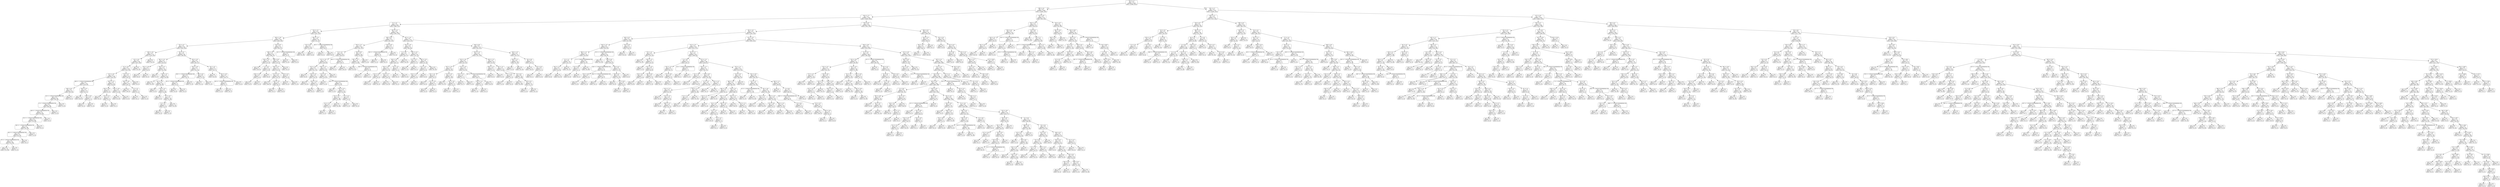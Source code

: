 digraph Tree {
node [shape=box, style="rounded", color="black", fontname=helvetica] ;
edge [fontname=helvetica] ;
0 [label="102 <= 1.2\ngini = 0.5\nsamples = 3345\nvalue = [2598, 2612]"] ;
1 [label="399 <= 1.8\ngini = 0.5\nsamples = 1638\nvalue = [1399, 1181]"] ;
0 -> 1 [labeldistance=2.5, labelangle=45, headlabel="True"] ;
2 [label="163 <= -1.7\ngini = 0.5\nsamples = 1491\nvalue = [1309, 1052]"] ;
1 -> 2 ;
3 [label="6 <= -3.1\ngini = 0.5\nsamples = 639\nvalue = [498, 512]"] ;
2 -> 3 ;
4 [label="64 <= -2.5\ngini = 0.5\nsamples = 358\nvalue = [337, 233]"] ;
3 -> 4 ;
5 [label="160 <= -3.8\ngini = 0.5\nsamples = 329\nvalue = [326, 202]"] ;
4 -> 5 ;
6 [label="18 <= -4.7\ngini = 0.5\nsamples = 267\nvalue = [234, 185]"] ;
5 -> 6 ;
7 [label="148 <= -3.9\ngini = 0.5\nsamples = 171\nvalue = [170, 103]"] ;
6 -> 7 ;
8 [label="42 <= -4.4\ngini = 0.5\nsamples = 162\nvalue = [157, 103]"] ;
7 -> 8 ;
9 [label="32 <= -4.9\ngini = 0.5\nsamples = 158\nvalue = [157, 93]"] ;
8 -> 9 ;
10 [label="127 <= -5.8\ngini = 0.5\nsamples = 138\nvalue = [122, 91]"] ;
9 -> 10 ;
11 [label="269 <= -1.7014117331926443e+38\ngini = 0.5\nsamples = 115\nvalue = [114, 65]"] ;
10 -> 11 ;
12 [label="300 <= 0.5\ngini = 0.5\nsamples = 97\nvalue = [87, 64]"] ;
11 -> 12 ;
13 [label="10 <= -1.7014117331926443e+38\ngini = 0.5\nsamples = 95\nvalue = [87, 60]"] ;
12 -> 13 ;
14 [label="0 <= -1.7014117331926443e+38\ngini = 0.5\nsamples = 94\nvalue = [84, 60]"] ;
13 -> 14 ;
15 [label="238 <= -1.7014117331926443e+38\ngini = 0.5\nsamples = 91\nvalue = [79, 60]"] ;
14 -> 15 ;
16 [label="313 <= -1.7014117331926443e+38\ngini = 0.5\nsamples = 89\nvalue = [75, 60]"] ;
15 -> 16 ;
17 [label="330 <= -1.7014117331926443e+38\ngini = 0.5\nsamples = 88\nvalue = [75, 59]"] ;
16 -> 17 ;
18 [label="341 <= -1.7014117331926443e+38\ngini = 0.5\nsamples = 87\nvalue = [74, 59]"] ;
17 -> 18 ;
19 [label="79 <= -1.7014117331926443e+38\ngini = 0.5\nsamples = 86\nvalue = [74, 58]"] ;
18 -> 19 ;
20 [label="gini = 0.5\nsamples = 85\nvalue = [73, 58]"] ;
19 -> 20 ;
21 [label="gini = 0.0\nsamples = 1\nvalue = [1, 0]"] ;
19 -> 21 ;
22 [label="gini = 0.0\nsamples = 1\nvalue = [0, 1]"] ;
18 -> 22 ;
23 [label="gini = 0.0\nsamples = 1\nvalue = [1, 0]"] ;
17 -> 23 ;
24 [label="gini = 0.0\nsamples = 1\nvalue = [0, 1]"] ;
16 -> 24 ;
25 [label="gini = 0.0\nsamples = 2\nvalue = [4, 0]"] ;
15 -> 25 ;
26 [label="gini = 0.0\nsamples = 3\nvalue = [5, 0]"] ;
14 -> 26 ;
27 [label="gini = 0.0\nsamples = 1\nvalue = [3, 0]"] ;
13 -> 27 ;
28 [label="gini = 0.0\nsamples = 2\nvalue = [0, 4]"] ;
12 -> 28 ;
29 [label="344 <= 1.0\ngini = 0.1\nsamples = 18\nvalue = [27, 1]"] ;
11 -> 29 ;
30 [label="gini = 0.0\nsamples = 16\nvalue = [26, 0]"] ;
29 -> 30 ;
31 [label="320 <= -0.2\ngini = 0.5\nsamples = 2\nvalue = [1, 1]"] ;
29 -> 31 ;
32 [label="gini = 0.0\nsamples = 1\nvalue = [0, 1]"] ;
31 -> 32 ;
33 [label="gini = 0.0\nsamples = 1\nvalue = [1, 0]"] ;
31 -> 33 ;
34 [label="397 <= -5.2\ngini = 0.4\nsamples = 23\nvalue = [8, 26]"] ;
10 -> 34 ;
35 [label="354 <= -5.6\ngini = 0.5\nsamples = 8\nvalue = [5, 4]"] ;
34 -> 35 ;
36 [label="gini = 0.0\nsamples = 3\nvalue = [0, 3]"] ;
35 -> 36 ;
37 [label="313 <= -5.1\ngini = 0.3\nsamples = 5\nvalue = [5, 1]"] ;
35 -> 37 ;
38 [label="gini = 0.0\nsamples = 4\nvalue = [5, 0]"] ;
37 -> 38 ;
39 [label="gini = 0.0\nsamples = 1\nvalue = [0, 1]"] ;
37 -> 39 ;
40 [label="255 <= -4.9\ngini = 0.2\nsamples = 15\nvalue = [3, 22]"] ;
34 -> 40 ;
41 [label="gini = 0.0\nsamples = 12\nvalue = [0, 22]"] ;
40 -> 41 ;
42 [label="gini = 0.0\nsamples = 3\nvalue = [3, 0]"] ;
40 -> 42 ;
43 [label="78 <= -4.1\ngini = 0.1\nsamples = 20\nvalue = [35, 2]"] ;
9 -> 43 ;
44 [label="362 <= -4.6\ngini = 0.1\nsamples = 19\nvalue = [35, 1]"] ;
43 -> 44 ;
45 [label="gini = 0.0\nsamples = 17\nvalue = [34, 0]"] ;
44 -> 45 ;
46 [label="0 <= -4.7\ngini = 0.5\nsamples = 2\nvalue = [1, 1]"] ;
44 -> 46 ;
47 [label="gini = 0.0\nsamples = 1\nvalue = [0, 1]"] ;
46 -> 47 ;
48 [label="gini = 0.0\nsamples = 1\nvalue = [1, 0]"] ;
46 -> 48 ;
49 [label="gini = 0.0\nsamples = 1\nvalue = [0, 1]"] ;
43 -> 49 ;
50 [label="gini = 0.0\nsamples = 4\nvalue = [0, 10]"] ;
8 -> 50 ;
51 [label="gini = 0.0\nsamples = 9\nvalue = [13, 0]"] ;
7 -> 51 ;
52 [label="39 <= -4.1\ngini = 0.5\nsamples = 96\nvalue = [64, 82]"] ;
6 -> 52 ;
53 [label="361 <= -5.3\ngini = 0.4\nsamples = 52\nvalue = [19, 61]"] ;
52 -> 53 ;
54 [label="181 <= -4.6\ngini = 0.4\nsamples = 8\nvalue = [8, 3]"] ;
53 -> 54 ;
55 [label="gini = 0.0\nsamples = 6\nvalue = [8, 0]"] ;
54 -> 55 ;
56 [label="gini = 0.0\nsamples = 2\nvalue = [0, 3]"] ;
54 -> 56 ;
57 [label="294 <= -5.1\ngini = 0.3\nsamples = 44\nvalue = [11, 58]"] ;
53 -> 57 ;
58 [label="gini = 0.0\nsamples = 2\nvalue = [3, 0]"] ;
57 -> 58 ;
59 [label="193 <= -4.7\ngini = 0.2\nsamples = 42\nvalue = [8, 58]"] ;
57 -> 59 ;
60 [label="gini = 0.0\nsamples = 18\nvalue = [0, 32]"] ;
59 -> 60 ;
61 [label="101 <= -4.5\ngini = 0.4\nsamples = 24\nvalue = [8, 26]"] ;
59 -> 61 ;
62 [label="gini = 0.0\nsamples = 3\nvalue = [5, 0]"] ;
61 -> 62 ;
63 [label="274 <= -4.7\ngini = 0.2\nsamples = 21\nvalue = [3, 26]"] ;
61 -> 63 ;
64 [label="gini = 0.0\nsamples = 2\nvalue = [2, 0]"] ;
63 -> 64 ;
65 [label="27 <= -4.3\ngini = 0.1\nsamples = 19\nvalue = [1, 26]"] ;
63 -> 65 ;
66 [label="9 <= -4.4\ngini = 0.3\nsamples = 5\nvalue = [1, 4]"] ;
65 -> 66 ;
67 [label="gini = 0.0\nsamples = 4\nvalue = [0, 4]"] ;
66 -> 67 ;
68 [label="gini = 0.0\nsamples = 1\nvalue = [1, 0]"] ;
66 -> 68 ;
69 [label="gini = 0.0\nsamples = 14\nvalue = [0, 22]"] ;
65 -> 69 ;
70 [label="103 <= -4.5\ngini = 0.4\nsamples = 44\nvalue = [45, 21]"] ;
52 -> 70 ;
71 [label="370 <= -4.9\ngini = 0.5\nsamples = 17\nvalue = [12, 14]"] ;
70 -> 71 ;
72 [label="256 <= -1.7014117331926443e+38\ngini = 0.3\nsamples = 9\nvalue = [11, 3]"] ;
71 -> 72 ;
73 [label="78 <= -1.7014117331926443e+38\ngini = 0.5\nsamples = 4\nvalue = [4, 3]"] ;
72 -> 73 ;
74 [label="gini = 0.0\nsamples = 2\nvalue = [4, 0]"] ;
73 -> 74 ;
75 [label="gini = 0.0\nsamples = 2\nvalue = [0, 3]"] ;
73 -> 75 ;
76 [label="gini = 0.0\nsamples = 5\nvalue = [7, 0]"] ;
72 -> 76 ;
77 [label="304 <= 0.0\ngini = 0.2\nsamples = 8\nvalue = [1, 11]"] ;
71 -> 77 ;
78 [label="gini = 0.0\nsamples = 7\nvalue = [0, 11]"] ;
77 -> 78 ;
79 [label="gini = 0.0\nsamples = 1\nvalue = [1, 0]"] ;
77 -> 79 ;
80 [label="50 <= -4.1\ngini = 0.3\nsamples = 27\nvalue = [33, 7]"] ;
70 -> 80 ;
81 [label="gini = 0.0\nsamples = 13\nvalue = [23, 0]"] ;
80 -> 81 ;
82 [label="342 <= -3.9\ngini = 0.5\nsamples = 14\nvalue = [10, 7]"] ;
80 -> 82 ;
83 [label="220 <= -1.7014117331926443e+38\ngini = 0.2\nsamples = 7\nvalue = [1, 7]"] ;
82 -> 83 ;
84 [label="gini = 0.0\nsamples = 1\nvalue = [1, 0]"] ;
83 -> 84 ;
85 [label="gini = 0.0\nsamples = 6\nvalue = [0, 7]"] ;
83 -> 85 ;
86 [label="gini = 0.0\nsamples = 7\nvalue = [9, 0]"] ;
82 -> 86 ;
87 [label="119 <= 0.4\ngini = 0.3\nsamples = 62\nvalue = [92, 17]"] ;
5 -> 87 ;
88 [label="308 <= -4.1\ngini = 0.2\nsamples = 58\nvalue = [90, 12]"] ;
87 -> 88 ;
89 [label="378 <= -4.3\ngini = 0.4\nsamples = 15\nvalue = [17, 8]"] ;
88 -> 89 ;
90 [label="gini = 0.0\nsamples = 5\nvalue = [10, 0]"] ;
89 -> 90 ;
91 [label="5 <= -3.5\ngini = 0.5\nsamples = 10\nvalue = [7, 8]"] ;
89 -> 91 ;
92 [label="285 <= -4.0\ngini = 0.2\nsamples = 7\nvalue = [1, 8]"] ;
91 -> 92 ;
93 [label="gini = 0.0\nsamples = 6\nvalue = [0, 8]"] ;
92 -> 93 ;
94 [label="gini = 0.0\nsamples = 1\nvalue = [1, 0]"] ;
92 -> 94 ;
95 [label="gini = 0.0\nsamples = 3\nvalue = [6, 0]"] ;
91 -> 95 ;
96 [label="389 <= 0.9\ngini = 0.1\nsamples = 43\nvalue = [73, 4]"] ;
88 -> 96 ;
97 [label="395 <= 1.5\ngini = 0.1\nsamples = 42\nvalue = [73, 3]"] ;
96 -> 97 ;
98 [label="127 <= -3.1\ngini = 0.0\nsamples = 40\nvalue = [72, 1]"] ;
97 -> 98 ;
99 [label="gini = 0.0\nsamples = 34\nvalue = [66, 0]"] ;
98 -> 99 ;
100 [label="120 <= -3.2\ngini = 0.2\nsamples = 6\nvalue = [6, 1]"] ;
98 -> 100 ;
101 [label="gini = 0.0\nsamples = 1\nvalue = [0, 1]"] ;
100 -> 101 ;
102 [label="gini = 0.0\nsamples = 5\nvalue = [6, 0]"] ;
100 -> 102 ;
103 [label="276 <= 1.0\ngini = 0.4\nsamples = 2\nvalue = [1, 2]"] ;
97 -> 103 ;
104 [label="gini = 0.0\nsamples = 1\nvalue = [0, 2]"] ;
103 -> 104 ;
105 [label="gini = 0.0\nsamples = 1\nvalue = [1, 0]"] ;
103 -> 105 ;
106 [label="gini = 0.0\nsamples = 1\nvalue = [0, 1]"] ;
96 -> 106 ;
107 [label="16 <= -1.7014117331926443e+38\ngini = 0.4\nsamples = 4\nvalue = [2, 5]"] ;
87 -> 107 ;
108 [label="gini = 0.0\nsamples = 1\nvalue = [2, 0]"] ;
107 -> 108 ;
109 [label="gini = 0.0\nsamples = 3\nvalue = [0, 5]"] ;
107 -> 109 ;
110 [label="263 <= -2.5\ngini = 0.4\nsamples = 29\nvalue = [11, 31]"] ;
4 -> 110 ;
111 [label="147 <= 0.1\ngini = 0.2\nsamples = 21\nvalue = [3, 29]"] ;
110 -> 111 ;
112 [label="gini = 0.0\nsamples = 19\nvalue = [0, 29]"] ;
111 -> 112 ;
113 [label="gini = 0.0\nsamples = 2\nvalue = [3, 0]"] ;
111 -> 113 ;
114 [label="90 <= -1.7014117331926443e+38\ngini = 0.3\nsamples = 8\nvalue = [8, 2]"] ;
110 -> 114 ;
115 [label="gini = 0.0\nsamples = 2\nvalue = [0, 2]"] ;
114 -> 115 ;
116 [label="gini = 0.0\nsamples = 6\nvalue = [8, 0]"] ;
114 -> 116 ;
117 [label="387 <= -2.3\ngini = 0.5\nsamples = 281\nvalue = [161, 279]"] ;
3 -> 117 ;
118 [label="190 <= 0.1\ngini = 0.4\nsamples = 111\nvalue = [43, 132]"] ;
117 -> 118 ;
119 [label="376 <= -2.1\ngini = 0.3\nsamples = 100\nvalue = [31, 127]"] ;
118 -> 119 ;
120 [label="8 <= -1.5\ngini = 0.4\nsamples = 58\nvalue = [29, 67]"] ;
119 -> 120 ;
121 [label="131 <= -2.9\ngini = 0.4\nsamples = 52\nvalue = [19, 65]"] ;
120 -> 121 ;
122 [label="175 <= -3.8\ngini = 0.5\nsamples = 16\nvalue = [11, 13]"] ;
121 -> 122 ;
123 [label="gini = 0.0\nsamples = 6\nvalue = [0, 9]"] ;
122 -> 123 ;
124 [label="139 <= -3.0\ngini = 0.4\nsamples = 10\nvalue = [11, 4]"] ;
122 -> 124 ;
125 [label="gini = 0.0\nsamples = 5\nvalue = [10, 0]"] ;
124 -> 125 ;
126 [label="243 <= -2.9\ngini = 0.3\nsamples = 5\nvalue = [1, 4]"] ;
124 -> 126 ;
127 [label="gini = 0.0\nsamples = 4\nvalue = [0, 4]"] ;
126 -> 127 ;
128 [label="gini = 0.0\nsamples = 1\nvalue = [1, 0]"] ;
126 -> 128 ;
129 [label="290 <= -2.3\ngini = 0.2\nsamples = 36\nvalue = [8, 52]"] ;
121 -> 129 ;
130 [label="26 <= -2.9\ngini = 0.1\nsamples = 33\nvalue = [4, 52]"] ;
129 -> 130 ;
131 [label="gini = 0.0\nsamples = 1\nvalue = [1, 0]"] ;
130 -> 131 ;
132 [label="193 <= -1.7014117331926443e+38\ngini = 0.1\nsamples = 32\nvalue = [3, 52]"] ;
130 -> 132 ;
133 [label="gini = 0.0\nsamples = 1\nvalue = [1, 0]"] ;
132 -> 133 ;
134 [label="297 <= -2.4\ngini = 0.1\nsamples = 31\nvalue = [2, 52]"] ;
132 -> 134 ;
135 [label="215 <= -3.1\ngini = 0.0\nsamples = 29\nvalue = [1, 49]"] ;
134 -> 135 ;
136 [label="61 <= -1.9\ngini = 0.4\nsamples = 2\nvalue = [1, 3]"] ;
135 -> 136 ;
137 [label="gini = 0.0\nsamples = 1\nvalue = [1, 0]"] ;
136 -> 137 ;
138 [label="gini = 0.0\nsamples = 1\nvalue = [0, 3]"] ;
136 -> 138 ;
139 [label="gini = 0.0\nsamples = 27\nvalue = [0, 46]"] ;
135 -> 139 ;
140 [label="11 <= -2.3\ngini = 0.4\nsamples = 2\nvalue = [1, 3]"] ;
134 -> 140 ;
141 [label="gini = 0.0\nsamples = 1\nvalue = [1, 0]"] ;
140 -> 141 ;
142 [label="gini = 0.0\nsamples = 1\nvalue = [0, 3]"] ;
140 -> 142 ;
143 [label="gini = 0.0\nsamples = 3\nvalue = [4, 0]"] ;
129 -> 143 ;
144 [label="384 <= -1.7014117331926443e+38\ngini = 0.3\nsamples = 6\nvalue = [10, 2]"] ;
120 -> 144 ;
145 [label="gini = 0.0\nsamples = 1\nvalue = [0, 2]"] ;
144 -> 145 ;
146 [label="gini = 0.0\nsamples = 5\nvalue = [10, 0]"] ;
144 -> 146 ;
147 [label="250 <= 0.8\ngini = 0.1\nsamples = 42\nvalue = [2, 60]"] ;
119 -> 147 ;
148 [label="365 <= -1.5\ngini = 0.0\nsamples = 41\nvalue = [1, 60]"] ;
147 -> 148 ;
149 [label="gini = 0.0\nsamples = 37\nvalue = [0, 55]"] ;
148 -> 149 ;
150 [label="363 <= -1.7014117331926443e+38\ngini = 0.3\nsamples = 4\nvalue = [1, 5]"] ;
148 -> 150 ;
151 [label="gini = 0.0\nsamples = 3\nvalue = [0, 5]"] ;
150 -> 151 ;
152 [label="gini = 0.0\nsamples = 1\nvalue = [1, 0]"] ;
150 -> 152 ;
153 [label="gini = 0.0\nsamples = 1\nvalue = [1, 0]"] ;
147 -> 153 ;
154 [label="179 <= 0.9\ngini = 0.4\nsamples = 11\nvalue = [12, 5]"] ;
118 -> 154 ;
155 [label="334 <= -1.7014117331926443e+38\ngini = 0.3\nsamples = 6\nvalue = [1, 5]"] ;
154 -> 155 ;
156 [label="gini = 0.0\nsamples = 1\nvalue = [1, 0]"] ;
155 -> 156 ;
157 [label="gini = 0.0\nsamples = 5\nvalue = [0, 5]"] ;
155 -> 157 ;
158 [label="gini = 0.0\nsamples = 5\nvalue = [11, 0]"] ;
154 -> 158 ;
159 [label="267 <= -1.9\ngini = 0.5\nsamples = 170\nvalue = [118, 147]"] ;
117 -> 159 ;
160 [label="335 <= -1.8\ngini = 0.4\nsamples = 57\nvalue = [64, 26]"] ;
159 -> 160 ;
161 [label="5 <= -2.0\ngini = 0.3\nsamples = 37\nvalue = [52, 11]"] ;
160 -> 161 ;
162 [label="104 <= -2.0\ngini = 0.4\nsamples = 27\nvalue = [30, 11]"] ;
161 -> 162 ;
163 [label="193 <= -2.5\ngini = 0.2\nsamples = 20\nvalue = [27, 4]"] ;
162 -> 163 ;
164 [label="123 <= -2.6\ngini = 0.5\nsamples = 5\nvalue = [4, 3]"] ;
163 -> 164 ;
165 [label="gini = 0.0\nsamples = 3\nvalue = [4, 0]"] ;
164 -> 165 ;
166 [label="gini = 0.0\nsamples = 2\nvalue = [0, 3]"] ;
164 -> 166 ;
167 [label="110 <= -1.7\ngini = 0.1\nsamples = 15\nvalue = [23, 1]"] ;
163 -> 167 ;
168 [label="gini = 0.0\nsamples = 14\nvalue = [23, 0]"] ;
167 -> 168 ;
169 [label="gini = 0.0\nsamples = 1\nvalue = [0, 1]"] ;
167 -> 169 ;
170 [label="54 <= -1.9\ngini = 0.4\nsamples = 7\nvalue = [3, 7]"] ;
162 -> 170 ;
171 [label="gini = 0.0\nsamples = 5\nvalue = [0, 7]"] ;
170 -> 171 ;
172 [label="gini = 0.0\nsamples = 2\nvalue = [3, 0]"] ;
170 -> 172 ;
173 [label="gini = 0.0\nsamples = 10\nvalue = [22, 0]"] ;
161 -> 173 ;
174 [label="100 <= -2.4\ngini = 0.5\nsamples = 20\nvalue = [12, 15]"] ;
160 -> 174 ;
175 [label="111 <= 0.7\ngini = 0.2\nsamples = 6\nvalue = [7, 1]"] ;
174 -> 175 ;
176 [label="gini = 0.0\nsamples = 5\nvalue = [7, 0]"] ;
175 -> 176 ;
177 [label="gini = 0.0\nsamples = 1\nvalue = [0, 1]"] ;
175 -> 177 ;
178 [label="285 <= -2.0\ngini = 0.4\nsamples = 14\nvalue = [5, 14]"] ;
174 -> 178 ;
179 [label="10 <= -1.0\ngini = 0.5\nsamples = 6\nvalue = [5, 4]"] ;
178 -> 179 ;
180 [label="143 <= -1.9\ngini = 0.3\nsamples = 4\nvalue = [1, 4]"] ;
179 -> 180 ;
181 [label="gini = 0.0\nsamples = 1\nvalue = [1, 0]"] ;
180 -> 181 ;
182 [label="gini = 0.0\nsamples = 3\nvalue = [0, 4]"] ;
180 -> 182 ;
183 [label="gini = 0.0\nsamples = 2\nvalue = [4, 0]"] ;
179 -> 183 ;
184 [label="gini = 0.0\nsamples = 8\nvalue = [0, 10]"] ;
178 -> 184 ;
185 [label="340 <= 0.6\ngini = 0.4\nsamples = 113\nvalue = [54, 121]"] ;
159 -> 185 ;
186 [label="293 <= -1.0\ngini = 0.3\nsamples = 92\nvalue = [31, 110]"] ;
185 -> 186 ;
187 [label="374 <= -1.8\ngini = 0.5\nsamples = 50\nvalue = [27, 43]"] ;
186 -> 187 ;
188 [label="167 <= -1.9\ngini = 0.2\nsamples = 28\nvalue = [6, 35]"] ;
187 -> 188 ;
189 [label="66 <= -3.1\ngini = 0.5\nsamples = 9\nvalue = [5, 5]"] ;
188 -> 189 ;
190 [label="gini = 0.0\nsamples = 3\nvalue = [0, 4]"] ;
189 -> 190 ;
191 [label="111 <= -1.9\ngini = 0.3\nsamples = 6\nvalue = [5, 1]"] ;
189 -> 191 ;
192 [label="gini = 0.0\nsamples = 5\nvalue = [5, 0]"] ;
191 -> 192 ;
193 [label="gini = 0.0\nsamples = 1\nvalue = [0, 1]"] ;
191 -> 193 ;
194 [label="114 <= -1.8\ngini = 0.1\nsamples = 19\nvalue = [1, 30]"] ;
188 -> 194 ;
195 [label="gini = 0.0\nsamples = 15\nvalue = [0, 27]"] ;
194 -> 195 ;
196 [label="65 <= -1.8\ngini = 0.4\nsamples = 4\nvalue = [1, 3]"] ;
194 -> 196 ;
197 [label="gini = 0.0\nsamples = 1\nvalue = [1, 0]"] ;
196 -> 197 ;
198 [label="gini = 0.0\nsamples = 3\nvalue = [0, 3]"] ;
196 -> 198 ;
199 [label="173 <= -1.8\ngini = 0.4\nsamples = 22\nvalue = [21, 8]"] ;
187 -> 199 ;
200 [label="179 <= -1.4\ngini = 0.2\nsamples = 7\nvalue = [1, 7]"] ;
199 -> 200 ;
201 [label="gini = 0.0\nsamples = 6\nvalue = [0, 7]"] ;
200 -> 201 ;
202 [label="gini = 0.0\nsamples = 1\nvalue = [1, 0]"] ;
200 -> 202 ;
203 [label="341 <= -1.7014117331926443e+38\ngini = 0.1\nsamples = 15\nvalue = [20, 1]"] ;
199 -> 203 ;
204 [label="310 <= -1.2\ngini = 0.5\nsamples = 2\nvalue = [1, 1]"] ;
203 -> 204 ;
205 [label="gini = 0.0\nsamples = 1\nvalue = [1, 0]"] ;
204 -> 205 ;
206 [label="gini = 0.0\nsamples = 1\nvalue = [0, 1]"] ;
204 -> 206 ;
207 [label="gini = 0.0\nsamples = 13\nvalue = [19, 0]"] ;
203 -> 207 ;
208 [label="330 <= -1.2\ngini = 0.1\nsamples = 42\nvalue = [4, 67]"] ;
186 -> 208 ;
209 [label="169 <= -1.2\ngini = 0.4\nsamples = 5\nvalue = [2, 5]"] ;
208 -> 209 ;
210 [label="gini = 0.0\nsamples = 3\nvalue = [0, 5]"] ;
209 -> 210 ;
211 [label="gini = 0.0\nsamples = 2\nvalue = [2, 0]"] ;
209 -> 211 ;
212 [label="46 <= -1.4\ngini = 0.1\nsamples = 37\nvalue = [2, 62]"] ;
208 -> 212 ;
213 [label="277 <= 0.2\ngini = 0.4\nsamples = 3\nvalue = [1, 2]"] ;
212 -> 213 ;
214 [label="gini = 0.0\nsamples = 1\nvalue = [1, 0]"] ;
213 -> 214 ;
215 [label="gini = 0.0\nsamples = 2\nvalue = [0, 2]"] ;
213 -> 215 ;
216 [label="36 <= 0.3\ngini = 0.0\nsamples = 34\nvalue = [1, 60]"] ;
212 -> 216 ;
217 [label="gini = 0.0\nsamples = 26\nvalue = [0, 49]"] ;
216 -> 217 ;
218 [label="370 <= 0.1\ngini = 0.2\nsamples = 8\nvalue = [1, 11]"] ;
216 -> 218 ;
219 [label="gini = 0.0\nsamples = 1\nvalue = [1, 0]"] ;
218 -> 219 ;
220 [label="gini = 0.0\nsamples = 7\nvalue = [0, 11]"] ;
218 -> 220 ;
221 [label="149 <= -1.0\ngini = 0.4\nsamples = 21\nvalue = [23, 11]"] ;
185 -> 221 ;
222 [label="228 <= -2.2\ngini = 0.4\nsamples = 10\nvalue = [5, 10]"] ;
221 -> 222 ;
223 [label="gini = 0.0\nsamples = 3\nvalue = [5, 0]"] ;
222 -> 223 ;
224 [label="gini = 0.0\nsamples = 7\nvalue = [0, 10]"] ;
222 -> 224 ;
225 [label="29 <= 0.9\ngini = 0.1\nsamples = 11\nvalue = [18, 1]"] ;
221 -> 225 ;
226 [label="gini = 0.0\nsamples = 8\nvalue = [16, 0]"] ;
225 -> 226 ;
227 [label="337 <= 0.4\ngini = 0.4\nsamples = 3\nvalue = [2, 1]"] ;
225 -> 227 ;
228 [label="gini = 0.0\nsamples = 1\nvalue = [0, 1]"] ;
227 -> 228 ;
229 [label="gini = 0.0\nsamples = 2\nvalue = [2, 0]"] ;
227 -> 229 ;
230 [label="376 <= 0.9\ngini = 0.5\nsamples = 852\nvalue = [811, 540]"] ;
2 -> 230 ;
231 [label="99 <= -1.9\ngini = 0.5\nsamples = 774\nvalue = [702, 516]"] ;
230 -> 231 ;
232 [label="283 <= 0.7\ngini = 0.5\nsamples = 103\nvalue = [57, 94]"] ;
231 -> 232 ;
233 [label="244 <= -1.0\ngini = 0.4\nsamples = 93\nvalue = [43, 93]"] ;
232 -> 233 ;
234 [label="366 <= -1.2\ngini = 0.3\nsamples = 51\nvalue = [14, 64]"] ;
233 -> 234 ;
235 [label="0 <= -1.1\ngini = 0.5\nsamples = 18\nvalue = [12, 17]"] ;
234 -> 235 ;
236 [label="162 <= -1.5\ngini = 0.4\nsamples = 12\nvalue = [12, 6]"] ;
235 -> 236 ;
237 [label="gini = 0.0\nsamples = 2\nvalue = [0, 6]"] ;
236 -> 237 ;
238 [label="gini = 0.0\nsamples = 10\nvalue = [12, 0]"] ;
236 -> 238 ;
239 [label="gini = 0.0\nsamples = 6\nvalue = [0, 11]"] ;
235 -> 239 ;
240 [label="2 <= -1.7014117331926443e+38\ngini = 0.1\nsamples = 33\nvalue = [2, 47]"] ;
234 -> 240 ;
241 [label="313 <= 0.0\ngini = 0.4\nsamples = 2\nvalue = [2, 1]"] ;
240 -> 241 ;
242 [label="gini = 0.0\nsamples = 1\nvalue = [2, 0]"] ;
241 -> 242 ;
243 [label="gini = 0.0\nsamples = 1\nvalue = [0, 1]"] ;
241 -> 243 ;
244 [label="gini = 0.0\nsamples = 31\nvalue = [0, 46]"] ;
240 -> 244 ;
245 [label="373 <= -1.7014117331926443e+38\ngini = 0.5\nsamples = 42\nvalue = [29, 29]"] ;
233 -> 245 ;
246 [label="gini = 0.0\nsamples = 10\nvalue = [0, 14]"] ;
245 -> 246 ;
247 [label="200 <= 0.0\ngini = 0.4\nsamples = 32\nvalue = [29, 15]"] ;
245 -> 247 ;
248 [label="138 <= -1.7014117331926443e+38\ngini = 0.3\nsamples = 16\nvalue = [22, 4]"] ;
247 -> 248 ;
249 [label="325 <= -0.6\ngini = 0.5\nsamples = 3\nvalue = [2, 3]"] ;
248 -> 249 ;
250 [label="gini = 0.0\nsamples = 1\nvalue = [2, 0]"] ;
249 -> 250 ;
251 [label="gini = 0.0\nsamples = 2\nvalue = [0, 3]"] ;
249 -> 251 ;
252 [label="394 <= -1.7014117331926443e+38\ngini = 0.1\nsamples = 13\nvalue = [20, 1]"] ;
248 -> 252 ;
253 [label="gini = 0.0\nsamples = 1\nvalue = [0, 1]"] ;
252 -> 253 ;
254 [label="gini = 0.0\nsamples = 12\nvalue = [20, 0]"] ;
252 -> 254 ;
255 [label="126 <= 0.7\ngini = 0.5\nsamples = 16\nvalue = [7, 11]"] ;
247 -> 255 ;
256 [label="338 <= 0.2\ngini = 0.3\nsamples = 13\nvalue = [3, 11]"] ;
255 -> 256 ;
257 [label="gini = 0.0\nsamples = 8\nvalue = [0, 9]"] ;
256 -> 257 ;
258 [label="221 <= 0.6\ngini = 0.5\nsamples = 5\nvalue = [3, 2]"] ;
256 -> 258 ;
259 [label="gini = 0.0\nsamples = 3\nvalue = [3, 0]"] ;
258 -> 259 ;
260 [label="gini = 0.0\nsamples = 2\nvalue = [0, 2]"] ;
258 -> 260 ;
261 [label="gini = 0.0\nsamples = 3\nvalue = [4, 0]"] ;
255 -> 261 ;
262 [label="353 <= 0.6\ngini = 0.1\nsamples = 10\nvalue = [14, 1]"] ;
232 -> 262 ;
263 [label="gini = 0.0\nsamples = 9\nvalue = [14, 0]"] ;
262 -> 263 ;
264 [label="gini = 0.0\nsamples = 1\nvalue = [0, 1]"] ;
262 -> 264 ;
265 [label="211 <= -0.7\ngini = 0.5\nsamples = 671\nvalue = [645, 422]"] ;
231 -> 265 ;
266 [label="132 <= -2.5\ngini = 0.4\nsamples = 249\nvalue = [275, 117]"] ;
265 -> 266 ;
267 [label="79 <= -1.2\ngini = 0.5\nsamples = 27\nvalue = [15, 24]"] ;
266 -> 267 ;
268 [label="gini = 0.0\nsamples = 10\nvalue = [0, 15]"] ;
267 -> 268 ;
269 [label="182 <= -1.2\ngini = 0.5\nsamples = 17\nvalue = [15, 9]"] ;
267 -> 269 ;
270 [label="gini = 0.0\nsamples = 4\nvalue = [7, 0]"] ;
269 -> 270 ;
271 [label="247 <= -0.2\ngini = 0.5\nsamples = 13\nvalue = [8, 9]"] ;
269 -> 271 ;
272 [label="80 <= -0.2\ngini = 0.2\nsamples = 7\nvalue = [1, 8]"] ;
271 -> 272 ;
273 [label="gini = 0.0\nsamples = 6\nvalue = [0, 8]"] ;
272 -> 273 ;
274 [label="gini = 0.0\nsamples = 1\nvalue = [1, 0]"] ;
272 -> 274 ;
275 [label="395 <= 0.6\ngini = 0.2\nsamples = 6\nvalue = [7, 1]"] ;
271 -> 275 ;
276 [label="gini = 0.0\nsamples = 5\nvalue = [7, 0]"] ;
275 -> 276 ;
277 [label="gini = 0.0\nsamples = 1\nvalue = [0, 1]"] ;
275 -> 277 ;
278 [label="82 <= -1.7\ngini = 0.4\nsamples = 222\nvalue = [260, 93]"] ;
266 -> 278 ;
279 [label="0 <= -0.5\ngini = 0.1\nsamples = 24\nvalue = [42, 2]"] ;
278 -> 279 ;
280 [label="103 <= -1.0\ngini = 0.0\nsamples = 22\nvalue = [41, 1]"] ;
279 -> 280 ;
281 [label="gini = 0.0\nsamples = 18\nvalue = [36, 0]"] ;
280 -> 281 ;
282 [label="373 <= -0.6\ngini = 0.3\nsamples = 4\nvalue = [5, 1]"] ;
280 -> 282 ;
283 [label="gini = 0.0\nsamples = 1\nvalue = [0, 1]"] ;
282 -> 283 ;
284 [label="gini = 0.0\nsamples = 3\nvalue = [5, 0]"] ;
282 -> 284 ;
285 [label="19 <= -1.7014117331926443e+38\ngini = 0.5\nsamples = 2\nvalue = [1, 1]"] ;
279 -> 285 ;
286 [label="gini = 0.0\nsamples = 1\nvalue = [0, 1]"] ;
285 -> 286 ;
287 [label="gini = 0.0\nsamples = 1\nvalue = [1, 0]"] ;
285 -> 287 ;
288 [label="272 <= -1.5\ngini = 0.4\nsamples = 198\nvalue = [218, 91]"] ;
278 -> 288 ;
289 [label="159 <= -1.7\ngini = 0.5\nsamples = 53\nvalue = [43, 37]"] ;
288 -> 289 ;
290 [label="20 <= -1.8\ngini = 0.1\nsamples = 12\nvalue = [18, 1]"] ;
289 -> 290 ;
291 [label="gini = 0.0\nsamples = 1\nvalue = [0, 1]"] ;
290 -> 291 ;
292 [label="gini = 0.0\nsamples = 11\nvalue = [18, 0]"] ;
290 -> 292 ;
293 [label="278 <= -0.9\ngini = 0.5\nsamples = 41\nvalue = [25, 36]"] ;
289 -> 293 ;
294 [label="11 <= -1.5\ngini = 0.4\nsamples = 34\nvalue = [14, 35]"] ;
293 -> 294 ;
295 [label="231 <= -1.7\ngini = 0.5\nsamples = 14\nvalue = [11, 9]"] ;
294 -> 295 ;
296 [label="gini = 0.0\nsamples = 4\nvalue = [0, 5]"] ;
295 -> 296 ;
297 [label="214 <= -1.6\ngini = 0.4\nsamples = 10\nvalue = [11, 4]"] ;
295 -> 297 ;
298 [label="gini = 0.0\nsamples = 1\nvalue = [0, 2]"] ;
297 -> 298 ;
299 [label="206 <= -1.2\ngini = 0.3\nsamples = 9\nvalue = [11, 2]"] ;
297 -> 299 ;
300 [label="gini = 0.0\nsamples = 7\nvalue = [11, 0]"] ;
299 -> 300 ;
301 [label="gini = 0.0\nsamples = 2\nvalue = [0, 2]"] ;
299 -> 301 ;
302 [label="330 <= -2.1\ngini = 0.2\nsamples = 20\nvalue = [3, 26]"] ;
294 -> 302 ;
303 [label="51 <= -1.4\ngini = 0.4\nsamples = 3\nvalue = [3, 1]"] ;
302 -> 303 ;
304 [label="gini = 0.0\nsamples = 1\nvalue = [0, 1]"] ;
303 -> 304 ;
305 [label="gini = 0.0\nsamples = 2\nvalue = [3, 0]"] ;
303 -> 305 ;
306 [label="gini = 0.0\nsamples = 17\nvalue = [0, 25]"] ;
302 -> 306 ;
307 [label="105 <= -0.7\ngini = 0.2\nsamples = 7\nvalue = [11, 1]"] ;
293 -> 307 ;
308 [label="gini = 0.0\nsamples = 1\nvalue = [0, 1]"] ;
307 -> 308 ;
309 [label="gini = 0.0\nsamples = 6\nvalue = [11, 0]"] ;
307 -> 309 ;
310 [label="373 <= -1.1\ngini = 0.4\nsamples = 145\nvalue = [175, 54]"] ;
288 -> 310 ;
311 [label="110 <= -0.4\ngini = 0.2\nsamples = 65\nvalue = [94, 12]"] ;
310 -> 311 ;
312 [label="380 <= -2.3\ngini = 0.2\nsamples = 63\nvalue = [94, 10]"] ;
311 -> 312 ;
313 [label="285 <= -1.2\ngini = 0.5\nsamples = 7\nvalue = [6, 5]"] ;
312 -> 313 ;
314 [label="119 <= -1.1\ngini = 0.3\nsamples = 4\nvalue = [1, 5]"] ;
313 -> 314 ;
315 [label="gini = 0.0\nsamples = 3\nvalue = [0, 5]"] ;
314 -> 315 ;
316 [label="gini = 0.0\nsamples = 1\nvalue = [1, 0]"] ;
314 -> 316 ;
317 [label="gini = 0.0\nsamples = 3\nvalue = [5, 0]"] ;
313 -> 317 ;
318 [label="38 <= -1.4\ngini = 0.1\nsamples = 56\nvalue = [88, 5]"] ;
312 -> 318 ;
319 [label="387 <= -1.1\ngini = 0.2\nsamples = 18\nvalue = [26, 4]"] ;
318 -> 319 ;
320 [label="39 <= -1.8\ngini = 0.1\nsamples = 15\nvalue = [25, 2]"] ;
319 -> 320 ;
321 [label="gini = 0.0\nsamples = 1\nvalue = [0, 1]"] ;
320 -> 321 ;
322 [label="73 <= -1.3\ngini = 0.1\nsamples = 14\nvalue = [25, 1]"] ;
320 -> 322 ;
323 [label="gini = 0.0\nsamples = 12\nvalue = [24, 0]"] ;
322 -> 323 ;
324 [label="75 <= -1.2\ngini = 0.5\nsamples = 2\nvalue = [1, 1]"] ;
322 -> 324 ;
325 [label="gini = 0.0\nsamples = 1\nvalue = [0, 1]"] ;
324 -> 325 ;
326 [label="gini = 0.0\nsamples = 1\nvalue = [1, 0]"] ;
324 -> 326 ;
327 [label="204 <= -0.7\ngini = 0.4\nsamples = 3\nvalue = [1, 2]"] ;
319 -> 327 ;
328 [label="gini = 0.0\nsamples = 2\nvalue = [0, 2]"] ;
327 -> 328 ;
329 [label="gini = 0.0\nsamples = 1\nvalue = [1, 0]"] ;
327 -> 329 ;
330 [label="365 <= -1.1\ngini = 0.0\nsamples = 38\nvalue = [62, 1]"] ;
318 -> 330 ;
331 [label="gini = 0.0\nsamples = 34\nvalue = [58, 0]"] ;
330 -> 331 ;
332 [label="313 <= -1.1\ngini = 0.3\nsamples = 4\nvalue = [4, 1]"] ;
330 -> 332 ;
333 [label="gini = 0.0\nsamples = 1\nvalue = [0, 1]"] ;
332 -> 333 ;
334 [label="gini = 0.0\nsamples = 3\nvalue = [4, 0]"] ;
332 -> 334 ;
335 [label="gini = 0.0\nsamples = 2\nvalue = [0, 2]"] ;
311 -> 335 ;
336 [label="352 <= -0.8\ngini = 0.4\nsamples = 80\nvalue = [81, 42]"] ;
310 -> 336 ;
337 [label="24 <= -1.2\ngini = 0.5\nsamples = 46\nvalue = [32, 34]"] ;
336 -> 337 ;
338 [label="41 <= -1.7014117331926443e+38\ngini = 0.1\nsamples = 12\nvalue = [1, 16]"] ;
337 -> 338 ;
339 [label="gini = 0.0\nsamples = 1\nvalue = [1, 0]"] ;
338 -> 339 ;
340 [label="gini = 0.0\nsamples = 11\nvalue = [0, 16]"] ;
338 -> 340 ;
341 [label="38 <= -0.9\ngini = 0.5\nsamples = 34\nvalue = [31, 18]"] ;
337 -> 341 ;
342 [label="242 <= -1.2\ngini = 0.2\nsamples = 19\nvalue = [25, 4]"] ;
341 -> 342 ;
343 [label="gini = 0.0\nsamples = 3\nvalue = [0, 4]"] ;
342 -> 343 ;
344 [label="gini = 0.0\nsamples = 16\nvalue = [25, 0]"] ;
342 -> 344 ;
345 [label="385 <= -1.0\ngini = 0.4\nsamples = 15\nvalue = [6, 14]"] ;
341 -> 345 ;
346 [label="215 <= -0.9\ngini = 0.4\nsamples = 5\nvalue = [5, 2]"] ;
345 -> 346 ;
347 [label="gini = 0.0\nsamples = 2\nvalue = [0, 2]"] ;
346 -> 347 ;
348 [label="gini = 0.0\nsamples = 3\nvalue = [5, 0]"] ;
346 -> 348 ;
349 [label="346 <= -1.0\ngini = 0.1\nsamples = 10\nvalue = [1, 12]"] ;
345 -> 349 ;
350 [label="gini = 0.0\nsamples = 1\nvalue = [1, 0]"] ;
349 -> 350 ;
351 [label="gini = 0.0\nsamples = 9\nvalue = [0, 12]"] ;
349 -> 351 ;
352 [label="346 <= -1.3\ngini = 0.2\nsamples = 34\nvalue = [49, 8]"] ;
336 -> 352 ;
353 [label="gini = 0.0\nsamples = 2\nvalue = [0, 3]"] ;
352 -> 353 ;
354 [label="5 <= 0.8\ngini = 0.2\nsamples = 32\nvalue = [49, 5]"] ;
352 -> 354 ;
355 [label="198 <= -1.7014117331926443e+38\ngini = 0.1\nsamples = 31\nvalue = [49, 3]"] ;
354 -> 355 ;
356 [label="23 <= 0.0\ngini = 0.5\nsamples = 4\nvalue = [3, 2]"] ;
355 -> 356 ;
357 [label="gini = 0.0\nsamples = 3\nvalue = [3, 0]"] ;
356 -> 357 ;
358 [label="gini = 0.0\nsamples = 1\nvalue = [0, 2]"] ;
356 -> 358 ;
359 [label="173 <= -0.7\ngini = 0.0\nsamples = 27\nvalue = [46, 1]"] ;
355 -> 359 ;
360 [label="gini = 0.0\nsamples = 24\nvalue = [40, 0]"] ;
359 -> 360 ;
361 [label="158 <= -0.5\ngini = 0.2\nsamples = 3\nvalue = [6, 1]"] ;
359 -> 361 ;
362 [label="gini = 0.0\nsamples = 1\nvalue = [0, 1]"] ;
361 -> 362 ;
363 [label="gini = 0.0\nsamples = 2\nvalue = [6, 0]"] ;
361 -> 363 ;
364 [label="gini = 0.0\nsamples = 1\nvalue = [0, 2]"] ;
354 -> 364 ;
365 [label="258 <= -0.6\ngini = 0.5\nsamples = 422\nvalue = [370, 305]"] ;
265 -> 365 ;
366 [label="31 <= -0.3\ngini = 0.5\nsamples = 100\nvalue = [58, 104]"] ;
365 -> 366 ;
367 [label="155 <= -0.6\ngini = 0.4\nsamples = 72\nvalue = [30, 90]"] ;
366 -> 367 ;
368 [label="323 <= -0.7\ngini = 0.5\nsamples = 34\nvalue = [23, 31]"] ;
367 -> 368 ;
369 [label="177 <= -0.7\ngini = 0.2\nsamples = 13\nvalue = [3, 22]"] ;
368 -> 369 ;
370 [label="gini = 0.0\nsamples = 11\nvalue = [0, 22]"] ;
369 -> 370 ;
371 [label="gini = 0.0\nsamples = 2\nvalue = [3, 0]"] ;
369 -> 371 ;
372 [label="159 <= -0.6\ngini = 0.4\nsamples = 21\nvalue = [20, 9]"] ;
368 -> 372 ;
373 [label="110 <= -0.7\ngini = 0.1\nsamples = 11\nvalue = [14, 1]"] ;
372 -> 373 ;
374 [label="211 <= -0.7\ngini = 0.4\nsamples = 3\nvalue = [2, 1]"] ;
373 -> 374 ;
375 [label="gini = 0.0\nsamples = 1\nvalue = [0, 1]"] ;
374 -> 375 ;
376 [label="gini = 0.0\nsamples = 2\nvalue = [2, 0]"] ;
374 -> 376 ;
377 [label="gini = 0.0\nsamples = 8\nvalue = [12, 0]"] ;
373 -> 377 ;
378 [label="276 <= -0.3\ngini = 0.5\nsamples = 10\nvalue = [6, 8]"] ;
372 -> 378 ;
379 [label="192 <= -0.7\ngini = 0.2\nsamples = 7\nvalue = [1, 8]"] ;
378 -> 379 ;
380 [label="gini = 0.0\nsamples = 1\nvalue = [1, 0]"] ;
379 -> 380 ;
381 [label="gini = 0.0\nsamples = 6\nvalue = [0, 8]"] ;
379 -> 381 ;
382 [label="gini = 0.0\nsamples = 3\nvalue = [5, 0]"] ;
378 -> 382 ;
383 [label="124 <= -0.5\ngini = 0.2\nsamples = 38\nvalue = [7, 59]"] ;
367 -> 383 ;
384 [label="54 <= -1.1\ngini = 0.1\nsamples = 29\nvalue = [3, 52]"] ;
383 -> 384 ;
385 [label="gini = 0.0\nsamples = 1\nvalue = [1, 0]"] ;
384 -> 385 ;
386 [label="177 <= -0.6\ngini = 0.1\nsamples = 28\nvalue = [2, 52]"] ;
384 -> 386 ;
387 [label="gini = 0.0\nsamples = 14\nvalue = [0, 33]"] ;
386 -> 387 ;
388 [label="381 <= -0.6\ngini = 0.2\nsamples = 14\nvalue = [2, 19]"] ;
386 -> 388 ;
389 [label="gini = 0.0\nsamples = 2\nvalue = [2, 0]"] ;
388 -> 389 ;
390 [label="gini = 0.0\nsamples = 12\nvalue = [0, 19]"] ;
388 -> 390 ;
391 [label="184 <= -0.4\ngini = 0.5\nsamples = 9\nvalue = [4, 7]"] ;
383 -> 391 ;
392 [label="gini = 0.0\nsamples = 3\nvalue = [4, 0]"] ;
391 -> 392 ;
393 [label="gini = 0.0\nsamples = 6\nvalue = [0, 7]"] ;
391 -> 393 ;
394 [label="24 <= -1.7014117331926443e+38\ngini = 0.4\nsamples = 28\nvalue = [28, 14]"] ;
366 -> 394 ;
395 [label="gini = 0.0\nsamples = 3\nvalue = [0, 5]"] ;
394 -> 395 ;
396 [label="325 <= 0.2\ngini = 0.4\nsamples = 25\nvalue = [28, 9]"] ;
394 -> 396 ;
397 [label="42 <= 0.9\ngini = 0.1\nsamples = 17\nvalue = [26, 1]"] ;
396 -> 397 ;
398 [label="gini = 0.0\nsamples = 15\nvalue = [25, 0]"] ;
397 -> 398 ;
399 [label="71 <= -0.2\ngini = 0.5\nsamples = 2\nvalue = [1, 1]"] ;
397 -> 399 ;
400 [label="gini = 0.0\nsamples = 1\nvalue = [1, 0]"] ;
399 -> 400 ;
401 [label="gini = 0.0\nsamples = 1\nvalue = [0, 1]"] ;
399 -> 401 ;
402 [label="379 <= 0.2\ngini = 0.3\nsamples = 8\nvalue = [2, 8]"] ;
396 -> 402 ;
403 [label="gini = 0.0\nsamples = 6\nvalue = [0, 8]"] ;
402 -> 403 ;
404 [label="gini = 0.0\nsamples = 2\nvalue = [2, 0]"] ;
402 -> 404 ;
405 [label="227 <= -0.9\ngini = 0.5\nsamples = 322\nvalue = [312, 201]"] ;
365 -> 405 ;
406 [label="302 <= 0.6\ngini = 0.4\nsamples = 18\nvalue = [7, 21]"] ;
405 -> 406 ;
407 [label="321 <= -0.3\ngini = 0.5\nsamples = 12\nvalue = [7, 6]"] ;
406 -> 407 ;
408 [label="gini = 0.0\nsamples = 4\nvalue = [0, 5]"] ;
407 -> 408 ;
409 [label="115 <= -1.7014117331926443e+38\ngini = 0.2\nsamples = 8\nvalue = [7, 1]"] ;
407 -> 409 ;
410 [label="gini = 0.0\nsamples = 1\nvalue = [0, 1]"] ;
409 -> 410 ;
411 [label="gini = 0.0\nsamples = 7\nvalue = [7, 0]"] ;
409 -> 411 ;
412 [label="gini = 0.0\nsamples = 6\nvalue = [0, 15]"] ;
406 -> 412 ;
413 [label="267 <= 1.4\ngini = 0.5\nsamples = 304\nvalue = [305, 180]"] ;
405 -> 413 ;
414 [label="175 <= 1.0\ngini = 0.5\nsamples = 297\nvalue = [304, 171]"] ;
413 -> 414 ;
415 [label="144 <= 0.8\ngini = 0.4\nsamples = 280\nvalue = [295, 151]"] ;
414 -> 415 ;
416 [label="303 <= -0.4\ngini = 0.5\nsamples = 262\nvalue = [264, 148]"] ;
415 -> 416 ;
417 [label="5 <= -0.6\ngini = 0.3\nsamples = 56\nvalue = [67, 15]"] ;
416 -> 417 ;
418 [label="387 <= -0.8\ngini = 0.5\nsamples = 13\nvalue = [8, 10]"] ;
417 -> 418 ;
419 [label="gini = 0.0\nsamples = 3\nvalue = [5, 0]"] ;
418 -> 419 ;
420 [label="64 <= -0.7\ngini = 0.4\nsamples = 10\nvalue = [3, 10]"] ;
418 -> 420 ;
421 [label="gini = 0.0\nsamples = 3\nvalue = [3, 0]"] ;
420 -> 421 ;
422 [label="gini = 0.0\nsamples = 7\nvalue = [0, 10]"] ;
420 -> 422 ;
423 [label="315 <= -0.5\ngini = 0.1\nsamples = 43\nvalue = [59, 5]"] ;
417 -> 423 ;
424 [label="48 <= -0.5\ngini = 0.4\nsamples = 12\nvalue = [10, 5]"] ;
423 -> 424 ;
425 [label="gini = 0.0\nsamples = 6\nvalue = [8, 0]"] ;
424 -> 425 ;
426 [label="335 <= -1.1\ngini = 0.4\nsamples = 6\nvalue = [2, 5]"] ;
424 -> 426 ;
427 [label="gini = 0.0\nsamples = 2\nvalue = [2, 0]"] ;
426 -> 427 ;
428 [label="gini = 0.0\nsamples = 4\nvalue = [0, 5]"] ;
426 -> 428 ;
429 [label="gini = 0.0\nsamples = 31\nvalue = [49, 0]"] ;
423 -> 429 ;
430 [label="130 <= -0.4\ngini = 0.5\nsamples = 206\nvalue = [197, 133]"] ;
416 -> 430 ;
431 [label="398 <= 0.8\ngini = 0.3\nsamples = 23\nvalue = [36, 7]"] ;
430 -> 431 ;
432 [label="53 <= -1.7014117331926443e+38\ngini = 0.2\nsamples = 22\nvalue = [36, 4]"] ;
431 -> 432 ;
433 [label="gini = 0.0\nsamples = 1\nvalue = [0, 2]"] ;
432 -> 433 ;
434 [label="227 <= 0.8\ngini = 0.1\nsamples = 21\nvalue = [36, 2]"] ;
432 -> 434 ;
435 [label="322 <= -0.5\ngini = 0.1\nsamples = 19\nvalue = [34, 1]"] ;
434 -> 435 ;
436 [label="211 <= -0.2\ngini = 0.4\nsamples = 3\nvalue = [2, 1]"] ;
435 -> 436 ;
437 [label="gini = 0.0\nsamples = 2\nvalue = [2, 0]"] ;
436 -> 437 ;
438 [label="gini = 0.0\nsamples = 1\nvalue = [0, 1]"] ;
436 -> 438 ;
439 [label="gini = 0.0\nsamples = 16\nvalue = [32, 0]"] ;
435 -> 439 ;
440 [label="124 <= -0.4\ngini = 0.4\nsamples = 2\nvalue = [2, 1]"] ;
434 -> 440 ;
441 [label="gini = 0.0\nsamples = 1\nvalue = [0, 1]"] ;
440 -> 441 ;
442 [label="gini = 0.0\nsamples = 1\nvalue = [2, 0]"] ;
440 -> 442 ;
443 [label="gini = 0.0\nsamples = 1\nvalue = [0, 3]"] ;
431 -> 443 ;
444 [label="191 <= -0.2\ngini = 0.5\nsamples = 183\nvalue = [161, 126]"] ;
430 -> 444 ;
445 [label="129 <= -0.4\ngini = 0.3\nsamples = 22\nvalue = [7, 27]"] ;
444 -> 445 ;
446 [label="gini = 0.0\nsamples = 3\nvalue = [4, 0]"] ;
445 -> 446 ;
447 [label="208 <= -0.4\ngini = 0.2\nsamples = 19\nvalue = [3, 27]"] ;
445 -> 447 ;
448 [label="59 <= -0.4\ngini = 0.4\nsamples = 4\nvalue = [3, 1]"] ;
447 -> 448 ;
449 [label="gini = 0.0\nsamples = 1\nvalue = [0, 1]"] ;
448 -> 449 ;
450 [label="gini = 0.0\nsamples = 3\nvalue = [3, 0]"] ;
448 -> 450 ;
451 [label="gini = 0.0\nsamples = 15\nvalue = [0, 26]"] ;
447 -> 451 ;
452 [label="75 <= -0.3\ngini = 0.5\nsamples = 161\nvalue = [154, 99]"] ;
444 -> 452 ;
453 [label="391 <= 0.2\ngini = 0.4\nsamples = 19\nvalue = [10, 22]"] ;
452 -> 453 ;
454 [label="108 <= -0.5\ngini = 0.2\nsamples = 13\nvalue = [3, 18]"] ;
453 -> 454 ;
455 [label="gini = 0.0\nsamples = 1\nvalue = [2, 0]"] ;
454 -> 455 ;
456 [label="134 <= -1.7014117331926443e+38\ngini = 0.1\nsamples = 12\nvalue = [1, 18]"] ;
454 -> 456 ;
457 [label="gini = 0.0\nsamples = 1\nvalue = [1, 0]"] ;
456 -> 457 ;
458 [label="gini = 0.0\nsamples = 11\nvalue = [0, 18]"] ;
456 -> 458 ;
459 [label="27 <= 0.6\ngini = 0.5\nsamples = 6\nvalue = [7, 4]"] ;
453 -> 459 ;
460 [label="gini = 0.0\nsamples = 4\nvalue = [7, 0]"] ;
459 -> 460 ;
461 [label="gini = 0.0\nsamples = 2\nvalue = [0, 4]"] ;
459 -> 461 ;
462 [label="133 <= -0.0\ngini = 0.5\nsamples = 142\nvalue = [144, 77]"] ;
452 -> 462 ;
463 [label="159 <= 0.6\ngini = 0.2\nsamples = 35\nvalue = [55, 8]"] ;
462 -> 463 ;
464 [label="201 <= -0.4\ngini = 0.2\nsamples = 33\nvalue = [55, 6]"] ;
463 -> 464 ;
465 [label="117 <= -0.0\ngini = 0.4\nsamples = 3\nvalue = [1, 3]"] ;
464 -> 465 ;
466 [label="gini = 0.0\nsamples = 2\nvalue = [0, 3]"] ;
465 -> 466 ;
467 [label="gini = 0.0\nsamples = 1\nvalue = [1, 0]"] ;
465 -> 467 ;
468 [label="114 <= 0.5\ngini = 0.1\nsamples = 30\nvalue = [54, 3]"] ;
464 -> 468 ;
469 [label="219 <= 0.1\ngini = 0.0\nsamples = 29\nvalue = [54, 1]"] ;
468 -> 469 ;
470 [label="gini = 0.0\nsamples = 23\nvalue = [45, 0]"] ;
469 -> 470 ;
471 [label="12 <= -1.7014117331926443e+38\ngini = 0.2\nsamples = 6\nvalue = [9, 1]"] ;
469 -> 471 ;
472 [label="gini = 0.0\nsamples = 1\nvalue = [0, 1]"] ;
471 -> 472 ;
473 [label="gini = 0.0\nsamples = 5\nvalue = [9, 0]"] ;
471 -> 473 ;
474 [label="gini = 0.0\nsamples = 1\nvalue = [0, 2]"] ;
468 -> 474 ;
475 [label="gini = 0.0\nsamples = 2\nvalue = [0, 2]"] ;
463 -> 475 ;
476 [label="21 <= 0.2\ngini = 0.5\nsamples = 107\nvalue = [89, 69]"] ;
462 -> 476 ;
477 [label="388 <= 0.5\ngini = 0.4\nsamples = 35\nvalue = [15, 36]"] ;
476 -> 477 ;
478 [label="170 <= -0.1\ngini = 0.3\nsamples = 31\nvalue = [10, 36]"] ;
477 -> 478 ;
479 [label="gini = 0.0\nsamples = 2\nvalue = [3, 0]"] ;
478 -> 479 ;
480 [label="64 <= 0.6\ngini = 0.3\nsamples = 29\nvalue = [7, 36]"] ;
478 -> 480 ;
481 [label="354 <= -0.5\ngini = 0.2\nsamples = 27\nvalue = [5, 36]"] ;
480 -> 481 ;
482 [label="gini = 0.0\nsamples = 2\nvalue = [2, 0]"] ;
481 -> 482 ;
483 [label="118 <= -0.2\ngini = 0.1\nsamples = 25\nvalue = [3, 36]"] ;
481 -> 483 ;
484 [label="gini = 0.0\nsamples = 3\nvalue = [3, 0]"] ;
483 -> 484 ;
485 [label="gini = 0.0\nsamples = 22\nvalue = [0, 36]"] ;
483 -> 485 ;
486 [label="gini = 0.0\nsamples = 2\nvalue = [2, 0]"] ;
480 -> 486 ;
487 [label="gini = 0.0\nsamples = 4\nvalue = [5, 0]"] ;
477 -> 487 ;
488 [label="78 <= 0.4\ngini = 0.4\nsamples = 72\nvalue = [74, 33]"] ;
476 -> 488 ;
489 [label="65 <= 0.3\ngini = 0.3\nsamples = 41\nvalue = [54, 10]"] ;
488 -> 489 ;
490 [label="97 <= 0.3\ngini = 0.5\nsamples = 17\nvalue = [16, 10]"] ;
489 -> 490 ;
491 [label="47 <= -1.0\ngini = 0.2\nsamples = 11\nvalue = [15, 2]"] ;
490 -> 491 ;
492 [label="gini = 0.0\nsamples = 2\nvalue = [0, 2]"] ;
491 -> 492 ;
493 [label="gini = 0.0\nsamples = 9\nvalue = [15, 0]"] ;
491 -> 493 ;
494 [label="362 <= -0.1\ngini = 0.2\nsamples = 6\nvalue = [1, 8]"] ;
490 -> 494 ;
495 [label="gini = 0.0\nsamples = 1\nvalue = [1, 0]"] ;
494 -> 495 ;
496 [label="gini = 0.0\nsamples = 5\nvalue = [0, 8]"] ;
494 -> 496 ;
497 [label="gini = 0.0\nsamples = 24\nvalue = [38, 0]"] ;
489 -> 497 ;
498 [label="109 <= 0.7\ngini = 0.5\nsamples = 31\nvalue = [20, 23]"] ;
488 -> 498 ;
499 [label="220 <= 0.2\ngini = 0.4\nsamples = 23\nvalue = [10, 22]"] ;
498 -> 499 ;
500 [label="gini = 0.0\nsamples = 2\nvalue = [4, 0]"] ;
499 -> 500 ;
501 [label="126 <= 0.2\ngini = 0.3\nsamples = 21\nvalue = [6, 22]"] ;
499 -> 501 ;
502 [label="gini = 0.0\nsamples = 2\nvalue = [2, 0]"] ;
501 -> 502 ;
503 [label="80 <= 0.4\ngini = 0.3\nsamples = 19\nvalue = [4, 22]"] ;
501 -> 503 ;
504 [label="283 <= 0.4\ngini = 0.5\nsamples = 5\nvalue = [3, 3]"] ;
503 -> 504 ;
505 [label="gini = 0.0\nsamples = 3\nvalue = [0, 3]"] ;
504 -> 505 ;
506 [label="gini = 0.0\nsamples = 2\nvalue = [3, 0]"] ;
504 -> 506 ;
507 [label="296 <= 0.4\ngini = 0.1\nsamples = 14\nvalue = [1, 19]"] ;
503 -> 507 ;
508 [label="gini = 0.0\nsamples = 1\nvalue = [1, 0]"] ;
507 -> 508 ;
509 [label="gini = 0.0\nsamples = 13\nvalue = [0, 19]"] ;
507 -> 509 ;
510 [label="311 <= 1.0\ngini = 0.2\nsamples = 8\nvalue = [10, 1]"] ;
498 -> 510 ;
511 [label="gini = 0.0\nsamples = 7\nvalue = [10, 0]"] ;
510 -> 511 ;
512 [label="gini = 0.0\nsamples = 1\nvalue = [0, 1]"] ;
510 -> 512 ;
513 [label="270 <= -1.7014117331926443e+38\ngini = 0.2\nsamples = 18\nvalue = [31, 3]"] ;
415 -> 513 ;
514 [label="gini = 0.0\nsamples = 2\nvalue = [0, 2]"] ;
513 -> 514 ;
515 [label="222 <= 1.0\ngini = 0.1\nsamples = 16\nvalue = [31, 1]"] ;
513 -> 515 ;
516 [label="gini = 0.0\nsamples = 14\nvalue = [29, 0]"] ;
515 -> 516 ;
517 [label="282 <= 1.1\ngini = 0.4\nsamples = 2\nvalue = [2, 1]"] ;
515 -> 517 ;
518 [label="gini = 0.0\nsamples = 1\nvalue = [0, 1]"] ;
517 -> 518 ;
519 [label="gini = 0.0\nsamples = 1\nvalue = [2, 0]"] ;
517 -> 519 ;
520 [label="137 <= 1.1\ngini = 0.4\nsamples = 17\nvalue = [9, 20]"] ;
414 -> 520 ;
521 [label="gini = 0.0\nsamples = 11\nvalue = [0, 19]"] ;
520 -> 521 ;
522 [label="81 <= 0.2\ngini = 0.2\nsamples = 6\nvalue = [9, 1]"] ;
520 -> 522 ;
523 [label="gini = 0.0\nsamples = 1\nvalue = [0, 1]"] ;
522 -> 523 ;
524 [label="gini = 0.0\nsamples = 5\nvalue = [9, 0]"] ;
522 -> 524 ;
525 [label="225 <= 0.9\ngini = 0.2\nsamples = 7\nvalue = [1, 9]"] ;
413 -> 525 ;
526 [label="gini = 0.0\nsamples = 1\nvalue = [1, 0]"] ;
525 -> 526 ;
527 [label="gini = 0.0\nsamples = 6\nvalue = [0, 9]"] ;
525 -> 527 ;
528 [label="360 <= 0.5\ngini = 0.3\nsamples = 78\nvalue = [109, 24]"] ;
230 -> 528 ;
529 [label="120 <= 1.0\ngini = 0.1\nsamples = 22\nvalue = [46, 2]"] ;
528 -> 529 ;
530 [label="98 <= -1.3\ngini = 0.0\nsamples = 21\nvalue = [46, 1]"] ;
529 -> 530 ;
531 [label="gini = 0.0\nsamples = 1\nvalue = [0, 1]"] ;
530 -> 531 ;
532 [label="gini = 0.0\nsamples = 20\nvalue = [46, 0]"] ;
530 -> 532 ;
533 [label="gini = 0.0\nsamples = 1\nvalue = [0, 1]"] ;
529 -> 533 ;
534 [label="251 <= 0.5\ngini = 0.4\nsamples = 56\nvalue = [63, 22]"] ;
528 -> 534 ;
535 [label="gini = 0.0\nsamples = 8\nvalue = [0, 8]"] ;
534 -> 535 ;
536 [label="125 <= 0.4\ngini = 0.3\nsamples = 48\nvalue = [63, 14]"] ;
534 -> 536 ;
537 [label="74 <= 0.8\ngini = 0.4\nsamples = 6\nvalue = [2, 6]"] ;
536 -> 537 ;
538 [label="gini = 0.0\nsamples = 2\nvalue = [2, 0]"] ;
537 -> 538 ;
539 [label="gini = 0.0\nsamples = 4\nvalue = [0, 6]"] ;
537 -> 539 ;
540 [label="253 <= 3.4\ngini = 0.2\nsamples = 42\nvalue = [61, 8]"] ;
536 -> 540 ;
541 [label="262 <= 1.0\ngini = 0.1\nsamples = 38\nvalue = [59, 4]"] ;
540 -> 541 ;
542 [label="372 <= 1.0\ngini = 0.2\nsamples = 20\nvalue = [27, 4]"] ;
541 -> 542 ;
543 [label="gini = 0.0\nsamples = 12\nvalue = [21, 0]"] ;
542 -> 543 ;
544 [label="149 <= 0.9\ngini = 0.5\nsamples = 8\nvalue = [6, 4]"] ;
542 -> 544 ;
545 [label="gini = 0.0\nsamples = 4\nvalue = [0, 4]"] ;
544 -> 545 ;
546 [label="gini = 0.0\nsamples = 4\nvalue = [6, 0]"] ;
544 -> 546 ;
547 [label="gini = 0.0\nsamples = 18\nvalue = [32, 0]"] ;
541 -> 547 ;
548 [label="277 <= 28.2\ngini = 0.4\nsamples = 4\nvalue = [2, 4]"] ;
540 -> 548 ;
549 [label="gini = 0.0\nsamples = 3\nvalue = [0, 4]"] ;
548 -> 549 ;
550 [label="gini = 0.0\nsamples = 1\nvalue = [2, 0]"] ;
548 -> 550 ;
551 [label="134 <= 3.0\ngini = 0.5\nsamples = 147\nvalue = [90, 129]"] ;
1 -> 551 ;
552 [label="183 <= -1.1\ngini = 0.4\nsamples = 79\nvalue = [36, 81]"] ;
551 -> 552 ;
553 [label="256 <= 0.2\ngini = 0.5\nsamples = 26\nvalue = [21, 16]"] ;
552 -> 553 ;
554 [label="230 <= 2.2\ngini = 0.3\nsamples = 15\nvalue = [16, 4]"] ;
553 -> 554 ;
555 [label="261 <= 3.4\ngini = 0.1\nsamples = 12\nvalue = [16, 1]"] ;
554 -> 555 ;
556 [label="gini = 0.0\nsamples = 11\nvalue = [16, 0]"] ;
555 -> 556 ;
557 [label="gini = 0.0\nsamples = 1\nvalue = [0, 1]"] ;
555 -> 557 ;
558 [label="gini = 0.0\nsamples = 3\nvalue = [0, 3]"] ;
554 -> 558 ;
559 [label="145 <= -1.7014117331926443e+38\ngini = 0.4\nsamples = 11\nvalue = [5, 12]"] ;
553 -> 559 ;
560 [label="277 <= 2.5\ngini = 0.5\nsamples = 7\nvalue = [5, 5]"] ;
559 -> 560 ;
561 [label="gini = 0.0\nsamples = 2\nvalue = [2, 0]"] ;
560 -> 561 ;
562 [label="179 <= -1.7014117331926443e+38\ngini = 0.5\nsamples = 5\nvalue = [3, 5]"] ;
560 -> 562 ;
563 [label="gini = 0.0\nsamples = 2\nvalue = [3, 0]"] ;
562 -> 563 ;
564 [label="gini = 0.0\nsamples = 3\nvalue = [0, 5]"] ;
562 -> 564 ;
565 [label="gini = 0.0\nsamples = 4\nvalue = [0, 7]"] ;
559 -> 565 ;
566 [label="59 <= 0.6\ngini = 0.3\nsamples = 53\nvalue = [15, 65]"] ;
552 -> 566 ;
567 [label="gini = 0.0\nsamples = 18\nvalue = [0, 29]"] ;
566 -> 567 ;
568 [label="49 <= 1.1\ngini = 0.4\nsamples = 35\nvalue = [15, 36]"] ;
566 -> 568 ;
569 [label="297 <= -1.7014117331926443e+38\ngini = 0.5\nsamples = 15\nvalue = [12, 8]"] ;
568 -> 569 ;
570 [label="gini = 0.0\nsamples = 4\nvalue = [0, 7]"] ;
569 -> 570 ;
571 [label="378 <= 3.2\ngini = 0.1\nsamples = 11\nvalue = [12, 1]"] ;
569 -> 571 ;
572 [label="gini = 0.0\nsamples = 10\nvalue = [12, 0]"] ;
571 -> 572 ;
573 [label="gini = 0.0\nsamples = 1\nvalue = [0, 1]"] ;
571 -> 573 ;
574 [label="391 <= 1.7\ngini = 0.2\nsamples = 20\nvalue = [3, 28]"] ;
568 -> 574 ;
575 [label="gini = 0.0\nsamples = 3\nvalue = [3, 0]"] ;
574 -> 575 ;
576 [label="gini = 0.0\nsamples = 17\nvalue = [0, 28]"] ;
574 -> 576 ;
577 [label="110 <= 3.4\ngini = 0.5\nsamples = 68\nvalue = [54, 48]"] ;
551 -> 577 ;
578 [label="362 <= -0.6\ngini = 0.2\nsamples = 14\nvalue = [18, 3]"] ;
577 -> 578 ;
579 [label="392 <= 4.0\ngini = 0.4\nsamples = 3\nvalue = [1, 3]"] ;
578 -> 579 ;
580 [label="gini = 0.0\nsamples = 1\nvalue = [1, 0]"] ;
579 -> 580 ;
581 [label="gini = 0.0\nsamples = 2\nvalue = [0, 3]"] ;
579 -> 581 ;
582 [label="gini = 0.0\nsamples = 11\nvalue = [17, 0]"] ;
578 -> 582 ;
583 [label="104 <= 10.5\ngini = 0.5\nsamples = 54\nvalue = [36, 45]"] ;
577 -> 583 ;
584 [label="128 <= 5.3\ngini = 0.5\nsamples = 37\nvalue = [31, 24]"] ;
583 -> 584 ;
585 [label="97 <= 3.5\ngini = 0.4\nsamples = 15\nvalue = [7, 18]"] ;
584 -> 585 ;
586 [label="gini = 0.0\nsamples = 2\nvalue = [6, 0]"] ;
585 -> 586 ;
587 [label="319 <= 2.9\ngini = 0.1\nsamples = 13\nvalue = [1, 18]"] ;
585 -> 587 ;
588 [label="43 <= 6.5\ngini = 0.5\nsamples = 2\nvalue = [1, 1]"] ;
587 -> 588 ;
589 [label="gini = 0.0\nsamples = 1\nvalue = [1, 0]"] ;
588 -> 589 ;
590 [label="gini = 0.0\nsamples = 1\nvalue = [0, 1]"] ;
588 -> 590 ;
591 [label="gini = 0.0\nsamples = 11\nvalue = [0, 17]"] ;
587 -> 591 ;
592 [label="159 <= 9.1\ngini = 0.3\nsamples = 22\nvalue = [24, 6]"] ;
584 -> 592 ;
593 [label="gini = 0.0\nsamples = 9\nvalue = [12, 0]"] ;
592 -> 593 ;
594 [label="146 <= 8.8\ngini = 0.4\nsamples = 13\nvalue = [12, 6]"] ;
592 -> 594 ;
595 [label="181 <= -1.7014117331926443e+38\ngini = 0.4\nsamples = 5\nvalue = [3, 6]"] ;
594 -> 595 ;
596 [label="gini = 0.0\nsamples = 2\nvalue = [3, 0]"] ;
595 -> 596 ;
597 [label="gini = 0.0\nsamples = 3\nvalue = [0, 6]"] ;
595 -> 597 ;
598 [label="gini = 0.0\nsamples = 8\nvalue = [9, 0]"] ;
594 -> 598 ;
599 [label="92 <= -1.7014117331926443e+38\ngini = 0.3\nsamples = 17\nvalue = [5, 21]"] ;
583 -> 599 ;
600 [label="gini = 0.0\nsamples = 1\nvalue = [1, 0]"] ;
599 -> 600 ;
601 [label="116 <= 60.4\ngini = 0.3\nsamples = 16\nvalue = [4, 21]"] ;
599 -> 601 ;
602 [label="1 <= 14.4\ngini = 0.2\nsamples = 15\nvalue = [3, 21]"] ;
601 -> 602 ;
603 [label="205 <= 15.2\ngini = 0.5\nsamples = 4\nvalue = [3, 5]"] ;
602 -> 603 ;
604 [label="gini = 0.0\nsamples = 3\nvalue = [0, 5]"] ;
603 -> 604 ;
605 [label="gini = 0.0\nsamples = 1\nvalue = [3, 0]"] ;
603 -> 605 ;
606 [label="gini = 0.0\nsamples = 11\nvalue = [0, 16]"] ;
602 -> 606 ;
607 [label="gini = 0.0\nsamples = 1\nvalue = [1, 0]"] ;
601 -> 607 ;
608 [label="261 <= 1.7\ngini = 0.5\nsamples = 1707\nvalue = [1199, 1431]"] ;
0 -> 608 [labeldistance=2.5, labelangle=-45, headlabel="False"] ;
609 [label="228 <= 1.1\ngini = 0.4\nsamples = 257\nvalue = [117, 261]"] ;
608 -> 609 ;
610 [label="129 <= 0.5\ngini = 0.3\nsamples = 94\nvalue = [28, 120]"] ;
609 -> 610 ;
611 [label="20 <= 1.9\ngini = 0.5\nsamples = 28\nvalue = [16, 19]"] ;
610 -> 611 ;
612 [label="379 <= -2.1\ngini = 0.5\nsamples = 20\nvalue = [15, 9]"] ;
611 -> 612 ;
613 [label="27 <= 1.8\ngini = 0.2\nsamples = 11\nvalue = [12, 2]"] ;
612 -> 613 ;
614 [label="gini = 0.0\nsamples = 9\nvalue = [12, 0]"] ;
613 -> 614 ;
615 [label="gini = 0.0\nsamples = 2\nvalue = [0, 2]"] ;
613 -> 615 ;
616 [label="53 <= 0.3\ngini = 0.4\nsamples = 9\nvalue = [3, 7]"] ;
612 -> 616 ;
617 [label="gini = 0.0\nsamples = 5\nvalue = [0, 6]"] ;
616 -> 617 ;
618 [label="248 <= -1.7014117331926443e+38\ngini = 0.4\nsamples = 4\nvalue = [3, 1]"] ;
616 -> 618 ;
619 [label="gini = 0.0\nsamples = 1\nvalue = [0, 1]"] ;
618 -> 619 ;
620 [label="gini = 0.0\nsamples = 3\nvalue = [3, 0]"] ;
618 -> 620 ;
621 [label="5 <= 9.0\ngini = 0.2\nsamples = 8\nvalue = [1, 10]"] ;
611 -> 621 ;
622 [label="gini = 0.0\nsamples = 7\nvalue = [0, 10]"] ;
621 -> 622 ;
623 [label="gini = 0.0\nsamples = 1\nvalue = [1, 0]"] ;
621 -> 623 ;
624 [label="366 <= 1.5\ngini = 0.2\nsamples = 66\nvalue = [12, 101]"] ;
610 -> 624 ;
625 [label="36 <= 3.5\ngini = 0.1\nsamples = 57\nvalue = [6, 89]"] ;
624 -> 625 ;
626 [label="3 <= 0.8\ngini = 0.1\nsamples = 54\nvalue = [3, 88]"] ;
625 -> 626 ;
627 [label="5 <= 1.0\ngini = 0.2\nsamples = 10\nvalue = [2, 12]"] ;
626 -> 627 ;
628 [label="gini = 0.0\nsamples = 9\nvalue = [0, 12]"] ;
627 -> 628 ;
629 [label="gini = 0.0\nsamples = 1\nvalue = [2, 0]"] ;
627 -> 629 ;
630 [label="213 <= 1.1\ngini = 0.0\nsamples = 44\nvalue = [1, 76]"] ;
626 -> 630 ;
631 [label="159 <= 1.1\ngini = 0.1\nsamples = 13\nvalue = [1, 18]"] ;
630 -> 631 ;
632 [label="gini = 0.0\nsamples = 12\nvalue = [0, 18]"] ;
631 -> 632 ;
633 [label="gini = 0.0\nsamples = 1\nvalue = [1, 0]"] ;
631 -> 633 ;
634 [label="gini = 0.0\nsamples = 31\nvalue = [0, 58]"] ;
630 -> 634 ;
635 [label="256 <= 4.2\ngini = 0.4\nsamples = 3\nvalue = [3, 1]"] ;
625 -> 635 ;
636 [label="gini = 0.0\nsamples = 2\nvalue = [3, 0]"] ;
635 -> 636 ;
637 [label="gini = 0.0\nsamples = 1\nvalue = [0, 1]"] ;
635 -> 637 ;
638 [label="3 <= 2.6\ngini = 0.4\nsamples = 9\nvalue = [6, 12]"] ;
624 -> 638 ;
639 [label="gini = 0.0\nsamples = 4\nvalue = [5, 0]"] ;
638 -> 639 ;
640 [label="170 <= 4.3\ngini = 0.1\nsamples = 5\nvalue = [1, 12]"] ;
638 -> 640 ;
641 [label="gini = 0.0\nsamples = 3\nvalue = [0, 10]"] ;
640 -> 641 ;
642 [label="114 <= 9.0\ngini = 0.4\nsamples = 2\nvalue = [1, 2]"] ;
640 -> 642 ;
643 [label="gini = 0.0\nsamples = 1\nvalue = [1, 0]"] ;
642 -> 643 ;
644 [label="gini = 0.0\nsamples = 1\nvalue = [0, 2]"] ;
642 -> 644 ;
645 [label="390 <= 0.5\ngini = 0.5\nsamples = 163\nvalue = [89, 141]"] ;
609 -> 645 ;
646 [label="339 <= 1.2\ngini = 0.4\nsamples = 20\nvalue = [21, 10]"] ;
645 -> 646 ;
647 [label="135 <= 1.4\ngini = 0.5\nsamples = 11\nvalue = [8, 10]"] ;
646 -> 647 ;
648 [label="gini = 0.0\nsamples = 4\nvalue = [6, 0]"] ;
647 -> 648 ;
649 [label="103 <= 2.5\ngini = 0.3\nsamples = 7\nvalue = [2, 10]"] ;
647 -> 649 ;
650 [label="gini = 0.0\nsamples = 5\nvalue = [0, 10]"] ;
649 -> 650 ;
651 [label="gini = 0.0\nsamples = 2\nvalue = [2, 0]"] ;
649 -> 651 ;
652 [label="gini = 0.0\nsamples = 9\nvalue = [13, 0]"] ;
646 -> 652 ;
653 [label="54 <= 1.0\ngini = 0.4\nsamples = 143\nvalue = [68, 131]"] ;
645 -> 653 ;
654 [label="331 <= 2.7\ngini = 0.4\nsamples = 16\nvalue = [14, 5]"] ;
653 -> 654 ;
655 [label="gini = 0.0\nsamples = 8\nvalue = [10, 0]"] ;
654 -> 655 ;
656 [label="283 <= 31.3\ngini = 0.5\nsamples = 8\nvalue = [4, 5]"] ;
654 -> 656 ;
657 [label="49 <= -1.7014117331926443e+38\ngini = 0.3\nsamples = 5\nvalue = [1, 5]"] ;
656 -> 657 ;
658 [label="gini = 0.0\nsamples = 1\nvalue = [1, 0]"] ;
657 -> 658 ;
659 [label="gini = 0.0\nsamples = 4\nvalue = [0, 5]"] ;
657 -> 659 ;
660 [label="gini = 0.0\nsamples = 3\nvalue = [3, 0]"] ;
656 -> 660 ;
661 [label="77 <= 1.6\ngini = 0.4\nsamples = 127\nvalue = [54, 126]"] ;
653 -> 661 ;
662 [label="40 <= 1.2\ngini = 0.3\nsamples = 55\nvalue = [12, 60]"] ;
661 -> 662 ;
663 [label="29 <= 1.4\ngini = 0.5\nsamples = 12\nvalue = [9, 5]"] ;
662 -> 663 ;
664 [label="gini = 0.0\nsamples = 7\nvalue = [8, 0]"] ;
663 -> 664 ;
665 [label="85 <= -1.7014117331926443e+38\ngini = 0.3\nsamples = 5\nvalue = [1, 5]"] ;
663 -> 665 ;
666 [label="gini = 0.0\nsamples = 1\nvalue = [1, 0]"] ;
665 -> 666 ;
667 [label="gini = 0.0\nsamples = 4\nvalue = [0, 5]"] ;
665 -> 667 ;
668 [label="203 <= -1.7014117331926443e+38\ngini = 0.1\nsamples = 43\nvalue = [3, 55]"] ;
662 -> 668 ;
669 [label="gini = 0.0\nsamples = 1\nvalue = [1, 0]"] ;
668 -> 669 ;
670 [label="331 <= -1.7014117331926443e+38\ngini = 0.1\nsamples = 42\nvalue = [2, 55]"] ;
668 -> 670 ;
671 [label="231 <= 1.2\ngini = 0.4\nsamples = 4\nvalue = [1, 3]"] ;
670 -> 671 ;
672 [label="gini = 0.0\nsamples = 1\nvalue = [1, 0]"] ;
671 -> 672 ;
673 [label="gini = 0.0\nsamples = 3\nvalue = [0, 3]"] ;
671 -> 673 ;
674 [label="215 <= 1.5\ngini = 0.0\nsamples = 38\nvalue = [1, 52]"] ;
670 -> 674 ;
675 [label="59 <= 1.5\ngini = 0.1\nsamples = 12\nvalue = [1, 17]"] ;
674 -> 675 ;
676 [label="gini = 0.0\nsamples = 11\nvalue = [0, 17]"] ;
675 -> 676 ;
677 [label="gini = 0.0\nsamples = 1\nvalue = [1, 0]"] ;
675 -> 677 ;
678 [label="gini = 0.0\nsamples = 26\nvalue = [0, 35]"] ;
674 -> 678 ;
679 [label="268 <= 4.9\ngini = 0.5\nsamples = 72\nvalue = [42, 66]"] ;
661 -> 679 ;
680 [label="101 <= 1.1\ngini = 0.5\nsamples = 41\nvalue = [34, 27]"] ;
679 -> 680 ;
681 [label="gini = 0.0\nsamples = 5\nvalue = [0, 9]"] ;
680 -> 681 ;
682 [label="192 <= 0.8\ngini = 0.5\nsamples = 36\nvalue = [34, 18]"] ;
680 -> 682 ;
683 [label="gini = 0.0\nsamples = 3\nvalue = [0, 3]"] ;
682 -> 683 ;
684 [label="396 <= 1.3\ngini = 0.4\nsamples = 33\nvalue = [34, 15]"] ;
682 -> 684 ;
685 [label="343 <= 2.6\ngini = 0.3\nsamples = 5\nvalue = [1, 5]"] ;
684 -> 685 ;
686 [label="gini = 0.0\nsamples = 4\nvalue = [0, 5]"] ;
685 -> 686 ;
687 [label="gini = 0.0\nsamples = 1\nvalue = [1, 0]"] ;
685 -> 687 ;
688 [label="208 <= 1.8\ngini = 0.4\nsamples = 28\nvalue = [33, 10]"] ;
684 -> 688 ;
689 [label="141 <= 1.5\ngini = 0.1\nsamples = 15\nvalue = [22, 1]"] ;
688 -> 689 ;
690 [label="262 <= 1.5\ngini = 0.4\nsamples = 3\nvalue = [2, 1]"] ;
689 -> 690 ;
691 [label="gini = 0.0\nsamples = 1\nvalue = [0, 1]"] ;
690 -> 691 ;
692 [label="gini = 0.0\nsamples = 2\nvalue = [2, 0]"] ;
690 -> 692 ;
693 [label="gini = 0.0\nsamples = 12\nvalue = [20, 0]"] ;
689 -> 693 ;
694 [label="166 <= 1.9\ngini = 0.5\nsamples = 13\nvalue = [11, 9]"] ;
688 -> 694 ;
695 [label="gini = 0.0\nsamples = 3\nvalue = [0, 6]"] ;
694 -> 695 ;
696 [label="215 <= 3.2\ngini = 0.3\nsamples = 10\nvalue = [11, 3]"] ;
694 -> 696 ;
697 [label="gini = 0.0\nsamples = 6\nvalue = [10, 0]"] ;
696 -> 697 ;
698 [label="145 <= 2.8\ngini = 0.4\nsamples = 4\nvalue = [1, 3]"] ;
696 -> 698 ;
699 [label="gini = 0.0\nsamples = 1\nvalue = [1, 0]"] ;
698 -> 699 ;
700 [label="gini = 0.0\nsamples = 3\nvalue = [0, 3]"] ;
698 -> 700 ;
701 [label="168 <= 16.8\ngini = 0.3\nsamples = 31\nvalue = [8, 39]"] ;
679 -> 701 ;
702 [label="229 <= -1.7014117331926443e+38\ngini = 0.2\nsamples = 28\nvalue = [4, 39]"] ;
701 -> 702 ;
703 [label="gini = 0.0\nsamples = 1\nvalue = [1, 0]"] ;
702 -> 703 ;
704 [label="218 <= 4.5\ngini = 0.1\nsamples = 27\nvalue = [3, 39]"] ;
702 -> 704 ;
705 [label="gini = 0.0\nsamples = 1\nvalue = [1, 0]"] ;
704 -> 705 ;
706 [label="387 <= -1.7014117331926443e+38\ngini = 0.1\nsamples = 26\nvalue = [2, 39]"] ;
704 -> 706 ;
707 [label="316 <= 11.0\ngini = 0.4\nsamples = 2\nvalue = [2, 1]"] ;
706 -> 707 ;
708 [label="gini = 0.0\nsamples = 1\nvalue = [2, 0]"] ;
707 -> 708 ;
709 [label="gini = 0.0\nsamples = 1\nvalue = [0, 1]"] ;
707 -> 709 ;
710 [label="gini = 0.0\nsamples = 24\nvalue = [0, 38]"] ;
706 -> 710 ;
711 [label="gini = 0.0\nsamples = 3\nvalue = [4, 0]"] ;
701 -> 711 ;
712 [label="227 <= 4.0\ngini = 0.5\nsamples = 1450\nvalue = [1082, 1170]"] ;
608 -> 712 ;
713 [label="193 <= 3.1\ngini = 0.5\nsamples = 289\nvalue = [252, 208]"] ;
712 -> 713 ;
714 [label="231 <= 3.1\ngini = 0.5\nsamples = 189\nvalue = [143, 169]"] ;
713 -> 714 ;
715 [label="267 <= 1.7\ngini = 0.5\nsamples = 159\nvalue = [133, 131]"] ;
714 -> 715 ;
716 [label="95 <= 2.0\ngini = 0.4\nsamples = 33\nvalue = [12, 41]"] ;
715 -> 716 ;
717 [label="239 <= 1.4\ngini = 0.3\nsamples = 28\nvalue = [7, 38]"] ;
716 -> 717 ;
718 [label="259 <= 1.2\ngini = 0.5\nsamples = 13\nvalue = [7, 10]"] ;
717 -> 718 ;
719 [label="20 <= 5.8\ngini = 0.4\nsamples = 10\nvalue = [3, 10]"] ;
718 -> 719 ;
720 [label="gini = 0.0\nsamples = 7\nvalue = [0, 9]"] ;
719 -> 720 ;
721 [label="236 <= -1.7014117331926443e+38\ngini = 0.4\nsamples = 3\nvalue = [3, 1]"] ;
719 -> 721 ;
722 [label="gini = 0.0\nsamples = 1\nvalue = [0, 1]"] ;
721 -> 722 ;
723 [label="gini = 0.0\nsamples = 2\nvalue = [3, 0]"] ;
721 -> 723 ;
724 [label="gini = 0.0\nsamples = 3\nvalue = [4, 0]"] ;
718 -> 724 ;
725 [label="gini = 0.0\nsamples = 15\nvalue = [0, 28]"] ;
717 -> 725 ;
726 [label="353 <= 2.5\ngini = 0.5\nsamples = 5\nvalue = [5, 3]"] ;
716 -> 726 ;
727 [label="gini = 0.0\nsamples = 3\nvalue = [5, 0]"] ;
726 -> 727 ;
728 [label="gini = 0.0\nsamples = 2\nvalue = [0, 3]"] ;
726 -> 728 ;
729 [label="390 <= 1.3\ngini = 0.5\nsamples = 126\nvalue = [121, 90]"] ;
715 -> 729 ;
730 [label="18 <= 1.8\ngini = 0.3\nsamples = 10\nvalue = [4, 16]"] ;
729 -> 730 ;
731 [label="gini = 0.0\nsamples = 7\nvalue = [0, 15]"] ;
730 -> 731 ;
732 [label="326 <= 3.0\ngini = 0.3\nsamples = 3\nvalue = [4, 1]"] ;
730 -> 732 ;
733 [label="gini = 0.0\nsamples = 2\nvalue = [4, 0]"] ;
732 -> 733 ;
734 [label="gini = 0.0\nsamples = 1\nvalue = [0, 1]"] ;
732 -> 734 ;
735 [label="183 <= 1.8\ngini = 0.5\nsamples = 116\nvalue = [117, 74]"] ;
729 -> 735 ;
736 [label="111 <= 1.9\ngini = 0.2\nsamples = 21\nvalue = [33, 3]"] ;
735 -> 736 ;
737 [label="gini = 0.0\nsamples = 16\nvalue = [31, 0]"] ;
736 -> 737 ;
738 [label="113 <= 2.3\ngini = 0.5\nsamples = 5\nvalue = [2, 3]"] ;
736 -> 738 ;
739 [label="gini = 0.0\nsamples = 3\nvalue = [0, 3]"] ;
738 -> 739 ;
740 [label="gini = 0.0\nsamples = 2\nvalue = [2, 0]"] ;
738 -> 740 ;
741 [label="97 <= 2.1\ngini = 0.5\nsamples = 95\nvalue = [84, 71]"] ;
735 -> 741 ;
742 [label="93 <= -1.7014117331926443e+38\ngini = 0.5\nsamples = 34\nvalue = [23, 40]"] ;
741 -> 742 ;
743 [label="398 <= 3.3\ngini = 0.2\nsamples = 6\nvalue = [10, 1]"] ;
742 -> 743 ;
744 [label="gini = 0.0\nsamples = 5\nvalue = [10, 0]"] ;
743 -> 744 ;
745 [label="gini = 0.0\nsamples = 1\nvalue = [0, 1]"] ;
743 -> 745 ;
746 [label="8 <= 2.0\ngini = 0.4\nsamples = 28\nvalue = [13, 39]"] ;
742 -> 746 ;
747 [label="290 <= -1.7014117331926443e+38\ngini = 0.1\nsamples = 15\nvalue = [2, 29]"] ;
746 -> 747 ;
748 [label="gini = 0.0\nsamples = 1\nvalue = [1, 0]"] ;
747 -> 748 ;
749 [label="261 <= 1.8\ngini = 0.1\nsamples = 14\nvalue = [1, 29]"] ;
747 -> 749 ;
750 [label="gini = 0.0\nsamples = 1\nvalue = [1, 0]"] ;
749 -> 750 ;
751 [label="gini = 0.0\nsamples = 13\nvalue = [0, 29]"] ;
749 -> 751 ;
752 [label="239 <= 2.2\ngini = 0.5\nsamples = 13\nvalue = [11, 10]"] ;
746 -> 752 ;
753 [label="321 <= 3.5\ngini = 0.3\nsamples = 7\nvalue = [9, 2]"] ;
752 -> 753 ;
754 [label="40 <= -1.7014117331926443e+38\ngini = 0.2\nsamples = 6\nvalue = [9, 1]"] ;
753 -> 754 ;
755 [label="gini = 0.0\nsamples = 1\nvalue = [0, 1]"] ;
754 -> 755 ;
756 [label="gini = 0.0\nsamples = 5\nvalue = [9, 0]"] ;
754 -> 756 ;
757 [label="gini = 0.0\nsamples = 1\nvalue = [0, 1]"] ;
753 -> 757 ;
758 [label="357 <= 2.7\ngini = 0.3\nsamples = 6\nvalue = [2, 8]"] ;
752 -> 758 ;
759 [label="gini = 0.0\nsamples = 4\nvalue = [0, 8]"] ;
758 -> 759 ;
760 [label="gini = 0.0\nsamples = 2\nvalue = [2, 0]"] ;
758 -> 760 ;
761 [label="44 <= 2.2\ngini = 0.4\nsamples = 61\nvalue = [61, 31]"] ;
741 -> 761 ;
762 [label="gini = 0.0\nsamples = 13\nvalue = [19, 0]"] ;
761 -> 762 ;
763 [label="124 <= 2.7\ngini = 0.5\nsamples = 48\nvalue = [42, 31]"] ;
761 -> 763 ;
764 [label="345 <= 2.4\ngini = 0.5\nsamples = 28\nvalue = [17, 24]"] ;
763 -> 764 ;
765 [label="18 <= 2.7\ngini = 0.4\nsamples = 9\nvalue = [11, 4]"] ;
764 -> 765 ;
766 [label="gini = 0.0\nsamples = 6\nvalue = [10, 0]"] ;
765 -> 766 ;
767 [label="295 <= 2.3\ngini = 0.3\nsamples = 3\nvalue = [1, 4]"] ;
765 -> 767 ;
768 [label="gini = 0.0\nsamples = 2\nvalue = [0, 4]"] ;
767 -> 768 ;
769 [label="gini = 0.0\nsamples = 1\nvalue = [1, 0]"] ;
767 -> 769 ;
770 [label="208 <= 2.4\ngini = 0.4\nsamples = 19\nvalue = [6, 20]"] ;
764 -> 770 ;
771 [label="283 <= 2.4\ngini = 0.5\nsamples = 10\nvalue = [6, 6]"] ;
770 -> 771 ;
772 [label="gini = 0.0\nsamples = 2\nvalue = [3, 0]"] ;
771 -> 772 ;
773 [label="221 <= 2.7\ngini = 0.4\nsamples = 8\nvalue = [3, 6]"] ;
771 -> 773 ;
774 [label="80 <= 2.5\ngini = 0.2\nsamples = 6\nvalue = [1, 6]"] ;
773 -> 774 ;
775 [label="gini = 0.0\nsamples = 5\nvalue = [0, 6]"] ;
774 -> 775 ;
776 [label="gini = 0.0\nsamples = 1\nvalue = [1, 0]"] ;
774 -> 776 ;
777 [label="gini = 0.0\nsamples = 2\nvalue = [2, 0]"] ;
773 -> 777 ;
778 [label="gini = 0.0\nsamples = 9\nvalue = [0, 14]"] ;
770 -> 778 ;
779 [label="111 <= 3.1\ngini = 0.3\nsamples = 20\nvalue = [25, 7]"] ;
763 -> 779 ;
780 [label="373 <= 3.3\ngini = 0.1\nsamples = 14\nvalue = [20, 1]"] ;
779 -> 780 ;
781 [label="gini = 0.0\nsamples = 13\nvalue = [20, 0]"] ;
780 -> 781 ;
782 [label="gini = 0.0\nsamples = 1\nvalue = [0, 1]"] ;
780 -> 782 ;
783 [label="87 <= 3.1\ngini = 0.5\nsamples = 6\nvalue = [5, 6]"] ;
779 -> 783 ;
784 [label="53 <= 3.1\ngini = 0.2\nsamples = 3\nvalue = [1, 6]"] ;
783 -> 784 ;
785 [label="gini = 0.0\nsamples = 2\nvalue = [0, 6]"] ;
784 -> 785 ;
786 [label="gini = 0.0\nsamples = 1\nvalue = [1, 0]"] ;
784 -> 786 ;
787 [label="gini = 0.0\nsamples = 3\nvalue = [4, 0]"] ;
783 -> 787 ;
788 [label="73 <= -1.7014117331926443e+38\ngini = 0.3\nsamples = 30\nvalue = [10, 38]"] ;
714 -> 788 ;
789 [label="gini = 0.0\nsamples = 4\nvalue = [4, 0]"] ;
788 -> 789 ;
790 [label="197 <= 8.3\ngini = 0.2\nsamples = 26\nvalue = [6, 38]"] ;
788 -> 790 ;
791 [label="3 <= 3.5\ngini = 0.1\nsamples = 24\nvalue = [2, 38]"] ;
790 -> 791 ;
792 [label="353 <= 3.5\ngini = 0.3\nsamples = 8\nvalue = [2, 9]"] ;
791 -> 792 ;
793 [label="116 <= 3.3\ngini = 0.2\nsamples = 7\nvalue = [1, 9]"] ;
792 -> 793 ;
794 [label="gini = 0.0\nsamples = 6\nvalue = [0, 9]"] ;
793 -> 794 ;
795 [label="gini = 0.0\nsamples = 1\nvalue = [1, 0]"] ;
793 -> 795 ;
796 [label="gini = 0.0\nsamples = 1\nvalue = [1, 0]"] ;
792 -> 796 ;
797 [label="gini = 0.0\nsamples = 16\nvalue = [0, 29]"] ;
791 -> 797 ;
798 [label="gini = 0.0\nsamples = 2\nvalue = [4, 0]"] ;
790 -> 798 ;
799 [label="27 <= 22.7\ngini = 0.4\nsamples = 100\nvalue = [109, 39]"] ;
713 -> 799 ;
800 [label="347 <= 12.6\ngini = 0.4\nsamples = 93\nvalue = [105, 32]"] ;
799 -> 800 ;
801 [label="106 <= 10.3\ngini = 0.4\nsamples = 79\nvalue = [83, 32]"] ;
800 -> 801 ;
802 [label="37 <= 2.6\ngini = 0.3\nsamples = 71\nvalue = [81, 23]"] ;
801 -> 802 ;
803 [label="302 <= 3.5\ngini = 0.5\nsamples = 6\nvalue = [3, 5]"] ;
802 -> 803 ;
804 [label="297 <= 3.5\ngini = 0.4\nsamples = 4\nvalue = [3, 1]"] ;
803 -> 804 ;
805 [label="gini = 0.0\nsamples = 3\nvalue = [3, 0]"] ;
804 -> 805 ;
806 [label="gini = 0.0\nsamples = 1\nvalue = [0, 1]"] ;
804 -> 806 ;
807 [label="gini = 0.0\nsamples = 2\nvalue = [0, 4]"] ;
803 -> 807 ;
808 [label="255 <= 2.9\ngini = 0.3\nsamples = 65\nvalue = [78, 18]"] ;
802 -> 808 ;
809 [label="60 <= 3.7\ngini = 0.4\nsamples = 3\nvalue = [1, 3]"] ;
808 -> 809 ;
810 [label="gini = 0.0\nsamples = 1\nvalue = [1, 0]"] ;
809 -> 810 ;
811 [label="gini = 0.0\nsamples = 2\nvalue = [0, 3]"] ;
809 -> 811 ;
812 [label="391 <= -1.7014117331926443e+38\ngini = 0.3\nsamples = 62\nvalue = [77, 15]"] ;
808 -> 812 ;
813 [label="6 <= 4.1\ngini = 0.4\nsamples = 4\nvalue = [1, 3]"] ;
812 -> 813 ;
814 [label="gini = 0.0\nsamples = 1\nvalue = [1, 0]"] ;
813 -> 814 ;
815 [label="gini = 0.0\nsamples = 3\nvalue = [0, 3]"] ;
813 -> 815 ;
816 [label="293 <= 3.6\ngini = 0.2\nsamples = 58\nvalue = [76, 12]"] ;
812 -> 816 ;
817 [label="7 <= -1.7014117331926443e+38\ngini = 0.1\nsamples = 28\nvalue = [47, 2]"] ;
816 -> 817 ;
818 [label="383 <= 2.7\ngini = 0.5\nsamples = 2\nvalue = [1, 1]"] ;
817 -> 818 ;
819 [label="gini = 0.0\nsamples = 1\nvalue = [1, 0]"] ;
818 -> 819 ;
820 [label="gini = 0.0\nsamples = 1\nvalue = [0, 1]"] ;
818 -> 820 ;
821 [label="123 <= 3.3\ngini = 0.0\nsamples = 26\nvalue = [46, 1]"] ;
817 -> 821 ;
822 [label="349 <= 3.3\ngini = 0.3\nsamples = 5\nvalue = [5, 1]"] ;
821 -> 822 ;
823 [label="gini = 0.0\nsamples = 4\nvalue = [5, 0]"] ;
822 -> 823 ;
824 [label="gini = 0.0\nsamples = 1\nvalue = [0, 1]"] ;
822 -> 824 ;
825 [label="gini = 0.0\nsamples = 21\nvalue = [41, 0]"] ;
821 -> 825 ;
826 [label="14 <= 3.6\ngini = 0.4\nsamples = 30\nvalue = [29, 10]"] ;
816 -> 826 ;
827 [label="277 <= 3.5\ngini = 0.4\nsamples = 4\nvalue = [2, 4]"] ;
826 -> 827 ;
828 [label="gini = 0.0\nsamples = 1\nvalue = [2, 0]"] ;
827 -> 828 ;
829 [label="gini = 0.0\nsamples = 3\nvalue = [0, 4]"] ;
827 -> 829 ;
830 [label="395 <= -1.7014117331926443e+38\ngini = 0.3\nsamples = 26\nvalue = [27, 6]"] ;
826 -> 830 ;
831 [label="gini = 0.0\nsamples = 2\nvalue = [0, 2]"] ;
830 -> 831 ;
832 [label="255 <= 3.6\ngini = 0.2\nsamples = 24\nvalue = [27, 4]"] ;
830 -> 832 ;
833 [label="49 <= 3.4\ngini = 0.4\nsamples = 3\nvalue = [1, 2]"] ;
832 -> 833 ;
834 [label="gini = 0.0\nsamples = 1\nvalue = [1, 0]"] ;
833 -> 834 ;
835 [label="gini = 0.0\nsamples = 2\nvalue = [0, 2]"] ;
833 -> 835 ;
836 [label="388 <= -1.7014117331926443e+38\ngini = 0.1\nsamples = 21\nvalue = [26, 2]"] ;
832 -> 836 ;
837 [label="gini = 0.0\nsamples = 2\nvalue = [0, 2]"] ;
836 -> 837 ;
838 [label="gini = 0.0\nsamples = 19\nvalue = [26, 0]"] ;
836 -> 838 ;
839 [label="263 <= 18.6\ngini = 0.3\nsamples = 8\nvalue = [2, 9]"] ;
801 -> 839 ;
840 [label="236 <= 10.8\ngini = 0.2\nsamples = 7\nvalue = [1, 9]"] ;
839 -> 840 ;
841 [label="11 <= 9.8\ngini = 0.4\nsamples = 2\nvalue = [1, 2]"] ;
840 -> 841 ;
842 [label="gini = 0.0\nsamples = 1\nvalue = [1, 0]"] ;
841 -> 842 ;
843 [label="gini = 0.0\nsamples = 1\nvalue = [0, 2]"] ;
841 -> 843 ;
844 [label="gini = 0.0\nsamples = 5\nvalue = [0, 7]"] ;
840 -> 844 ;
845 [label="gini = 0.0\nsamples = 1\nvalue = [1, 0]"] ;
839 -> 845 ;
846 [label="gini = 0.0\nsamples = 14\nvalue = [22, 0]"] ;
800 -> 846 ;
847 [label="259 <= 31.0\ngini = 0.5\nsamples = 7\nvalue = [4, 7]"] ;
799 -> 847 ;
848 [label="gini = 0.0\nsamples = 4\nvalue = [0, 7]"] ;
847 -> 848 ;
849 [label="gini = 0.0\nsamples = 3\nvalue = [4, 0]"] ;
847 -> 849 ;
850 [label="184 <= 6.1\ngini = 0.5\nsamples = 1161\nvalue = [830, 962]"] ;
712 -> 850 ;
851 [label="344 <= 2.2\ngini = 0.4\nsamples = 220\nvalue = [119, 230]"] ;
850 -> 851 ;
852 [label="gini = 0.0\nsamples = 7\nvalue = [10, 0]"] ;
851 -> 852 ;
853 [label="326 <= 4.1\ngini = 0.4\nsamples = 213\nvalue = [109, 230]"] ;
851 -> 853 ;
854 [label="139 <= 4.0\ngini = 0.4\nsamples = 16\nvalue = [20, 7]"] ;
853 -> 854 ;
855 [label="10 <= 4.1\ngini = 0.3\nsamples = 7\nvalue = [2, 7]"] ;
854 -> 855 ;
856 [label="75 <= 2.7\ngini = 0.4\nsamples = 3\nvalue = [2, 1]"] ;
855 -> 856 ;
857 [label="gini = 0.0\nsamples = 1\nvalue = [0, 1]"] ;
856 -> 857 ;
858 [label="gini = 0.0\nsamples = 2\nvalue = [2, 0]"] ;
856 -> 858 ;
859 [label="gini = 0.0\nsamples = 4\nvalue = [0, 6]"] ;
855 -> 859 ;
860 [label="gini = 0.0\nsamples = 9\nvalue = [18, 0]"] ;
854 -> 860 ;
861 [label="397 <= 4.8\ngini = 0.4\nsamples = 197\nvalue = [89, 223]"] ;
853 -> 861 ;
862 [label="318 <= 3.3\ngini = 0.2\nsamples = 80\nvalue = [19, 119]"] ;
861 -> 862 ;
863 [label="151 <= -1.7014117331926443e+38\ngini = 0.3\nsamples = 6\nvalue = [8, 2]"] ;
862 -> 863 ;
864 [label="gini = 0.0\nsamples = 1\nvalue = [0, 2]"] ;
863 -> 864 ;
865 [label="gini = 0.0\nsamples = 5\nvalue = [8, 0]"] ;
863 -> 865 ;
866 [label="274 <= 3.9\ngini = 0.2\nsamples = 74\nvalue = [11, 117]"] ;
862 -> 866 ;
867 [label="gini = 0.0\nsamples = 1\nvalue = [2, 0]"] ;
866 -> 867 ;
868 [label="196 <= 4.7\ngini = 0.1\nsamples = 73\nvalue = [9, 117]"] ;
866 -> 868 ;
869 [label="356 <= 4.7\ngini = 0.3\nsamples = 26\nvalue = [8, 32]"] ;
868 -> 869 ;
870 [label="155 <= 4.6\ngini = 0.2\nsamples = 23\nvalue = [4, 32]"] ;
869 -> 870 ;
871 [label="gini = 0.0\nsamples = 19\nvalue = [0, 30]"] ;
870 -> 871 ;
872 [label="379 <= 4.7\ngini = 0.4\nsamples = 4\nvalue = [4, 2]"] ;
870 -> 872 ;
873 [label="gini = 0.0\nsamples = 3\nvalue = [4, 0]"] ;
872 -> 873 ;
874 [label="gini = 0.0\nsamples = 1\nvalue = [0, 2]"] ;
872 -> 874 ;
875 [label="gini = 0.0\nsamples = 3\nvalue = [4, 0]"] ;
869 -> 875 ;
876 [label="396 <= 4.7\ngini = 0.0\nsamples = 47\nvalue = [1, 85]"] ;
868 -> 876 ;
877 [label="gini = 0.0\nsamples = 37\nvalue = [0, 72]"] ;
876 -> 877 ;
878 [label="202 <= 4.7\ngini = 0.1\nsamples = 10\nvalue = [1, 13]"] ;
876 -> 878 ;
879 [label="gini = 0.0\nsamples = 1\nvalue = [1, 0]"] ;
878 -> 879 ;
880 [label="gini = 0.0\nsamples = 9\nvalue = [0, 13]"] ;
878 -> 880 ;
881 [label="163 <= 4.9\ngini = 0.5\nsamples = 117\nvalue = [70, 104]"] ;
861 -> 881 ;
882 [label="197 <= -1.7014117331926443e+38\ngini = 0.4\nsamples = 26\nvalue = [27, 9]"] ;
881 -> 882 ;
883 [label="gini = 0.0\nsamples = 2\nvalue = [0, 4]"] ;
882 -> 883 ;
884 [label="141 <= 4.3\ngini = 0.3\nsamples = 24\nvalue = [27, 5]"] ;
882 -> 884 ;
885 [label="140 <= 18.7\ngini = 0.3\nsamples = 5\nvalue = [1, 4]"] ;
884 -> 885 ;
886 [label="gini = 0.0\nsamples = 4\nvalue = [0, 4]"] ;
885 -> 886 ;
887 [label="gini = 0.0\nsamples = 1\nvalue = [1, 0]"] ;
885 -> 887 ;
888 [label="362 <= 4.7\ngini = 0.1\nsamples = 19\nvalue = [26, 1]"] ;
884 -> 888 ;
889 [label="242 <= 4.7\ngini = 0.4\nsamples = 3\nvalue = [2, 1]"] ;
888 -> 889 ;
890 [label="gini = 0.0\nsamples = 2\nvalue = [2, 0]"] ;
889 -> 890 ;
891 [label="gini = 0.0\nsamples = 1\nvalue = [0, 1]"] ;
889 -> 891 ;
892 [label="gini = 0.0\nsamples = 16\nvalue = [24, 0]"] ;
888 -> 892 ;
893 [label="82 <= 5.9\ngini = 0.4\nsamples = 91\nvalue = [43, 95]"] ;
881 -> 893 ;
894 [label="52 <= 5.6\ngini = 0.5\nsamples = 44\nvalue = [32, 32]"] ;
893 -> 894 ;
895 [label="31 <= 5.4\ngini = 0.4\nsamples = 27\nvalue = [11, 29]"] ;
894 -> 895 ;
896 [label="157 <= 5.4\ngini = 0.5\nsamples = 16\nvalue = [11, 12]"] ;
895 -> 896 ;
897 [label="334 <= 4.9\ngini = 0.4\nsamples = 11\nvalue = [4, 12]"] ;
896 -> 897 ;
898 [label="gini = 0.0\nsamples = 2\nvalue = [3, 0]"] ;
897 -> 898 ;
899 [label="31 <= 5.4\ngini = 0.1\nsamples = 9\nvalue = [1, 12]"] ;
897 -> 899 ;
900 [label="gini = 0.0\nsamples = 8\nvalue = [0, 12]"] ;
899 -> 900 ;
901 [label="gini = 0.0\nsamples = 1\nvalue = [1, 0]"] ;
899 -> 901 ;
902 [label="gini = 0.0\nsamples = 5\nvalue = [7, 0]"] ;
896 -> 902 ;
903 [label="gini = 0.0\nsamples = 11\nvalue = [0, 17]"] ;
895 -> 903 ;
904 [label="18 <= 6.0\ngini = 0.2\nsamples = 17\nvalue = [21, 3]"] ;
894 -> 904 ;
905 [label="gini = 0.0\nsamples = 13\nvalue = [19, 0]"] ;
904 -> 905 ;
906 [label="33 <= 5.9\ngini = 0.5\nsamples = 4\nvalue = [2, 3]"] ;
904 -> 906 ;
907 [label="gini = 0.0\nsamples = 2\nvalue = [2, 0]"] ;
906 -> 907 ;
908 [label="gini = 0.0\nsamples = 2\nvalue = [0, 3]"] ;
906 -> 908 ;
909 [label="395 <= 22.6\ngini = 0.3\nsamples = 47\nvalue = [11, 63]"] ;
893 -> 909 ;
910 [label="284 <= 5.0\ngini = 0.1\nsamples = 43\nvalue = [5, 63]"] ;
909 -> 910 ;
911 [label="gini = 0.0\nsamples = 1\nvalue = [2, 0]"] ;
910 -> 911 ;
912 [label="163 <= 5.9\ngini = 0.1\nsamples = 42\nvalue = [3, 63]"] ;
910 -> 912 ;
913 [label="331 <= 5.9\ngini = 0.2\nsamples = 12\nvalue = [3, 20]"] ;
912 -> 913 ;
914 [label="gini = 0.0\nsamples = 10\nvalue = [0, 20]"] ;
913 -> 914 ;
915 [label="gini = 0.0\nsamples = 2\nvalue = [3, 0]"] ;
913 -> 915 ;
916 [label="gini = 0.0\nsamples = 30\nvalue = [0, 43]"] ;
912 -> 916 ;
917 [label="gini = 0.0\nsamples = 4\nvalue = [6, 0]"] ;
909 -> 917 ;
918 [label="60 <= 8.5\ngini = 0.5\nsamples = 941\nvalue = [711, 732]"] ;
850 -> 918 ;
919 [label="35 <= 7.0\ngini = 0.5\nsamples = 148\nvalue = [158, 86]"] ;
918 -> 919 ;
920 [label="254 <= 6.6\ngini = 0.5\nsamples = 56\nvalue = [41, 46]"] ;
919 -> 920 ;
921 [label="54 <= 6.4\ngini = 0.3\nsamples = 26\nvalue = [32, 9]"] ;
920 -> 921 ;
922 [label="215 <= 6.1\ngini = 0.5\nsamples = 15\nvalue = [11, 9]"] ;
921 -> 922 ;
923 [label="281 <= 6.4\ngini = 0.2\nsamples = 6\nvalue = [1, 7]"] ;
922 -> 923 ;
924 [label="gini = 0.0\nsamples = 1\nvalue = [1, 0]"] ;
923 -> 924 ;
925 [label="gini = 0.0\nsamples = 5\nvalue = [0, 7]"] ;
923 -> 925 ;
926 [label="152 <= 6.5\ngini = 0.3\nsamples = 9\nvalue = [10, 2]"] ;
922 -> 926 ;
927 [label="gini = 0.0\nsamples = 7\nvalue = [10, 0]"] ;
926 -> 927 ;
928 [label="gini = 0.0\nsamples = 2\nvalue = [0, 2]"] ;
926 -> 928 ;
929 [label="gini = 0.0\nsamples = 11\nvalue = [21, 0]"] ;
921 -> 929 ;
930 [label="305 <= 8.2\ngini = 0.3\nsamples = 30\nvalue = [9, 37]"] ;
920 -> 930 ;
931 [label="182 <= 6.4\ngini = 0.1\nsamples = 24\nvalue = [2, 35]"] ;
930 -> 931 ;
932 [label="gini = 0.0\nsamples = 1\nvalue = [1, 0]"] ;
931 -> 932 ;
933 [label="36 <= 6.2\ngini = 0.1\nsamples = 23\nvalue = [1, 35]"] ;
931 -> 933 ;
934 [label="263 <= 6.9\ngini = 0.4\nsamples = 3\nvalue = [1, 2]"] ;
933 -> 934 ;
935 [label="gini = 0.0\nsamples = 1\nvalue = [1, 0]"] ;
934 -> 935 ;
936 [label="gini = 0.0\nsamples = 2\nvalue = [0, 2]"] ;
934 -> 936 ;
937 [label="gini = 0.0\nsamples = 20\nvalue = [0, 33]"] ;
933 -> 937 ;
938 [label="40 <= -1.7014117331926443e+38\ngini = 0.3\nsamples = 6\nvalue = [7, 2]"] ;
930 -> 938 ;
939 [label="201 <= 69.9\ngini = 0.4\nsamples = 2\nvalue = [1, 2]"] ;
938 -> 939 ;
940 [label="gini = 0.0\nsamples = 1\nvalue = [0, 2]"] ;
939 -> 940 ;
941 [label="gini = 0.0\nsamples = 1\nvalue = [1, 0]"] ;
939 -> 941 ;
942 [label="gini = 0.0\nsamples = 4\nvalue = [6, 0]"] ;
938 -> 942 ;
943 [label="180 <= 7.3\ngini = 0.4\nsamples = 92\nvalue = [117, 40]"] ;
919 -> 943 ;
944 [label="gini = 0.0\nsamples = 20\nvalue = [35, 0]"] ;
943 -> 944 ;
945 [label="325 <= 7.3\ngini = 0.4\nsamples = 72\nvalue = [82, 40]"] ;
943 -> 945 ;
946 [label="gini = 0.0\nsamples = 6\nvalue = [0, 11]"] ;
945 -> 946 ;
947 [label="392 <= 8.3\ngini = 0.4\nsamples = 66\nvalue = [82, 29]"] ;
945 -> 947 ;
948 [label="286 <= 7.3\ngini = 0.2\nsamples = 28\nvalue = [43, 6]"] ;
947 -> 948 ;
949 [label="gini = 0.0\nsamples = 3\nvalue = [0, 4]"] ;
948 -> 949 ;
950 [label="217 <= 10.2\ngini = 0.1\nsamples = 25\nvalue = [43, 2]"] ;
948 -> 950 ;
951 [label="136 <= 9.0\ngini = 0.0\nsamples = 24\nvalue = [43, 1]"] ;
950 -> 951 ;
952 [label="gini = 0.0\nsamples = 22\nvalue = [42, 0]"] ;
951 -> 952 ;
953 [label="337 <= -1.7014117331926443e+38\ngini = 0.5\nsamples = 2\nvalue = [1, 1]"] ;
951 -> 953 ;
954 [label="gini = 0.0\nsamples = 1\nvalue = [1, 0]"] ;
953 -> 954 ;
955 [label="gini = 0.0\nsamples = 1\nvalue = [0, 1]"] ;
953 -> 955 ;
956 [label="gini = 0.0\nsamples = 1\nvalue = [0, 1]"] ;
950 -> 956 ;
957 [label="179 <= 8.2\ngini = 0.5\nsamples = 38\nvalue = [39, 23]"] ;
947 -> 957 ;
958 [label="11 <= 29.6\ngini = 0.3\nsamples = 11\nvalue = [3, 15]"] ;
957 -> 958 ;
959 [label="gini = 0.0\nsamples = 10\nvalue = [0, 15]"] ;
958 -> 959 ;
960 [label="gini = 0.0\nsamples = 1\nvalue = [3, 0]"] ;
958 -> 960 ;
961 [label="44 <= 8.8\ngini = 0.3\nsamples = 27\nvalue = [36, 8]"] ;
957 -> 961 ;
962 [label="gini = 0.0\nsamples = 15\nvalue = [29, 0]"] ;
961 -> 962 ;
963 [label="333 <= 9.0\ngini = 0.5\nsamples = 12\nvalue = [7, 8]"] ;
961 -> 963 ;
964 [label="gini = 0.0\nsamples = 3\nvalue = [0, 5]"] ;
963 -> 964 ;
965 [label="208 <= 11.9\ngini = 0.4\nsamples = 9\nvalue = [7, 3]"] ;
963 -> 965 ;
966 [label="gini = 0.0\nsamples = 3\nvalue = [4, 0]"] ;
965 -> 966 ;
967 [label="20 <= -1.7014117331926443e+38\ngini = 0.5\nsamples = 6\nvalue = [3, 3]"] ;
965 -> 967 ;
968 [label="gini = 0.0\nsamples = 2\nvalue = [2, 0]"] ;
967 -> 968 ;
969 [label="176 <= 44.8\ngini = 0.4\nsamples = 4\nvalue = [1, 3]"] ;
967 -> 969 ;
970 [label="gini = 0.0\nsamples = 3\nvalue = [0, 3]"] ;
969 -> 970 ;
971 [label="gini = 0.0\nsamples = 1\nvalue = [1, 0]"] ;
969 -> 971 ;
972 [label="218 <= 6.2\ngini = 0.5\nsamples = 793\nvalue = [553, 646]"] ;
918 -> 972 ;
973 [label="154 <= 8.9\ngini = 0.4\nsamples = 33\nvalue = [36, 16]"] ;
972 -> 973 ;
974 [label="gini = 0.0\nsamples = 11\nvalue = [17, 0]"] ;
973 -> 974 ;
975 [label="398 <= 14.5\ngini = 0.5\nsamples = 22\nvalue = [19, 16]"] ;
973 -> 975 ;
976 [label="102 <= 9.1\ngini = 0.4\nsamples = 12\nvalue = [5, 14]"] ;
975 -> 976 ;
977 [label="gini = 0.0\nsamples = 2\nvalue = [4, 0]"] ;
976 -> 977 ;
978 [label="44 <= -1.7014117331926443e+38\ngini = 0.1\nsamples = 10\nvalue = [1, 14]"] ;
976 -> 978 ;
979 [label="179 <= -1.7014117331926443e+38\ngini = 0.5\nsamples = 2\nvalue = [1, 1]"] ;
978 -> 979 ;
980 [label="gini = 0.0\nsamples = 1\nvalue = [0, 1]"] ;
979 -> 980 ;
981 [label="gini = 0.0\nsamples = 1\nvalue = [1, 0]"] ;
979 -> 981 ;
982 [label="gini = 0.0\nsamples = 8\nvalue = [0, 13]"] ;
978 -> 982 ;
983 [label="76 <= 49.1\ngini = 0.2\nsamples = 10\nvalue = [14, 2]"] ;
975 -> 983 ;
984 [label="226 <= 17.8\ngini = 0.1\nsamples = 8\nvalue = [12, 1]"] ;
983 -> 984 ;
985 [label="183 <= 16.6\ngini = 0.4\nsamples = 3\nvalue = [3, 1]"] ;
984 -> 985 ;
986 [label="gini = 0.0\nsamples = 2\nvalue = [3, 0]"] ;
985 -> 986 ;
987 [label="gini = 0.0\nsamples = 1\nvalue = [0, 1]"] ;
985 -> 987 ;
988 [label="gini = 0.0\nsamples = 5\nvalue = [9, 0]"] ;
984 -> 988 ;
989 [label="46 <= 49.7\ngini = 0.4\nsamples = 2\nvalue = [2, 1]"] ;
983 -> 989 ;
990 [label="gini = 0.0\nsamples = 1\nvalue = [0, 1]"] ;
989 -> 990 ;
991 [label="gini = 0.0\nsamples = 1\nvalue = [2, 0]"] ;
989 -> 991 ;
992 [label="253 <= 15.6\ngini = 0.5\nsamples = 760\nvalue = [517, 630]"] ;
972 -> 992 ;
993 [label="19 <= 12.6\ngini = 0.5\nsamples = 347\nvalue = [208, 321]"] ;
992 -> 993 ;
994 [label="2 <= 8.9\ngini = 0.5\nsamples = 215\nvalue = [154, 170]"] ;
993 -> 994 ;
995 [label="65 <= 8.5\ngini = 0.3\nsamples = 28\nvalue = [8, 33]"] ;
994 -> 995 ;
996 [label="144 <= 8.5\ngini = 0.3\nsamples = 5\nvalue = [5, 1]"] ;
995 -> 996 ;
997 [label="gini = 0.0\nsamples = 1\nvalue = [0, 1]"] ;
996 -> 997 ;
998 [label="gini = 0.0\nsamples = 4\nvalue = [5, 0]"] ;
996 -> 998 ;
999 [label="378 <= 7.7\ngini = 0.2\nsamples = 23\nvalue = [3, 32]"] ;
995 -> 999 ;
1000 [label="gini = 0.0\nsamples = 2\nvalue = [2, 0]"] ;
999 -> 1000 ;
1001 [label="335 <= 9.4\ngini = 0.1\nsamples = 21\nvalue = [1, 32]"] ;
999 -> 1001 ;
1002 [label="gini = 0.0\nsamples = 18\nvalue = [0, 28]"] ;
1001 -> 1002 ;
1003 [label="196 <= 9.9\ngini = 0.3\nsamples = 3\nvalue = [1, 4]"] ;
1001 -> 1003 ;
1004 [label="gini = 0.0\nsamples = 1\nvalue = [1, 0]"] ;
1003 -> 1004 ;
1005 [label="gini = 0.0\nsamples = 2\nvalue = [0, 4]"] ;
1003 -> 1005 ;
1006 [label="237 <= -1.7014117331926443e+38\ngini = 0.5\nsamples = 187\nvalue = [146, 137]"] ;
994 -> 1006 ;
1007 [label="308 <= 15.0\ngini = 0.1\nsamples = 8\nvalue = [1, 12]"] ;
1006 -> 1007 ;
1008 [label="gini = 0.0\nsamples = 7\nvalue = [0, 12]"] ;
1007 -> 1008 ;
1009 [label="gini = 0.0\nsamples = 1\nvalue = [1, 0]"] ;
1007 -> 1009 ;
1010 [label="243 <= 9.6\ngini = 0.5\nsamples = 179\nvalue = [145, 125]"] ;
1006 -> 1010 ;
1011 [label="307 <= 9.0\ngini = 0.4\nsamples = 42\nvalue = [41, 16]"] ;
1010 -> 1011 ;
1012 [label="51 <= 8.8\ngini = 0.4\nsamples = 10\nvalue = [4, 8]"] ;
1011 -> 1012 ;
1013 [label="342 <= 8.5\ngini = 0.4\nsamples = 4\nvalue = [4, 2]"] ;
1012 -> 1013 ;
1014 [label="gini = 0.0\nsamples = 1\nvalue = [3, 0]"] ;
1013 -> 1014 ;
1015 [label="395 <= -1.7014117331926443e+38\ngini = 0.4\nsamples = 3\nvalue = [1, 2]"] ;
1013 -> 1015 ;
1016 [label="gini = 0.0\nsamples = 1\nvalue = [1, 0]"] ;
1015 -> 1016 ;
1017 [label="gini = 0.0\nsamples = 2\nvalue = [0, 2]"] ;
1015 -> 1017 ;
1018 [label="gini = 0.0\nsamples = 6\nvalue = [0, 6]"] ;
1012 -> 1018 ;
1019 [label="17 <= 9.3\ngini = 0.3\nsamples = 32\nvalue = [37, 8]"] ;
1011 -> 1019 ;
1020 [label="16 <= 9.1\ngini = 0.5\nsamples = 12\nvalue = [8, 6]"] ;
1019 -> 1020 ;
1021 [label="gini = 0.0\nsamples = 6\nvalue = [7, 0]"] ;
1020 -> 1021 ;
1022 [label="96 <= 9.4\ngini = 0.2\nsamples = 6\nvalue = [1, 6]"] ;
1020 -> 1022 ;
1023 [label="gini = 0.0\nsamples = 5\nvalue = [0, 6]"] ;
1022 -> 1023 ;
1024 [label="gini = 0.0\nsamples = 1\nvalue = [1, 0]"] ;
1022 -> 1024 ;
1025 [label="161 <= 9.6\ngini = 0.1\nsamples = 20\nvalue = [29, 2]"] ;
1019 -> 1025 ;
1026 [label="gini = 0.0\nsamples = 17\nvalue = [28, 0]"] ;
1025 -> 1026 ;
1027 [label="106 <= 9.8\ngini = 0.4\nsamples = 3\nvalue = [1, 2]"] ;
1025 -> 1027 ;
1028 [label="gini = 0.0\nsamples = 1\nvalue = [1, 0]"] ;
1027 -> 1028 ;
1029 [label="gini = 0.0\nsamples = 2\nvalue = [0, 2]"] ;
1027 -> 1029 ;
1030 [label="296 <= 10.0\ngini = 0.5\nsamples = 137\nvalue = [104, 109]"] ;
1010 -> 1030 ;
1031 [label="341 <= 9.6\ngini = 0.3\nsamples = 30\nvalue = [9, 34]"] ;
1030 -> 1031 ;
1032 [label="gini = 0.0\nsamples = 11\nvalue = [0, 19]"] ;
1031 -> 1032 ;
1033 [label="133 <= 9.9\ngini = 0.5\nsamples = 19\nvalue = [9, 15]"] ;
1031 -> 1033 ;
1034 [label="318 <= 9.8\ngini = 0.2\nsamples = 8\nvalue = [9, 1]"] ;
1033 -> 1034 ;
1035 [label="gini = 0.0\nsamples = 7\nvalue = [9, 0]"] ;
1034 -> 1035 ;
1036 [label="gini = 0.0\nsamples = 1\nvalue = [0, 1]"] ;
1034 -> 1036 ;
1037 [label="gini = 0.0\nsamples = 11\nvalue = [0, 14]"] ;
1033 -> 1037 ;
1038 [label="56 <= 12.2\ngini = 0.5\nsamples = 107\nvalue = [95, 75]"] ;
1030 -> 1038 ;
1039 [label="86 <= 10.3\ngini = 0.5\nsamples = 85\nvalue = [63, 68]"] ;
1038 -> 1039 ;
1040 [label="247 <= -1.7014117331926443e+38\ngini = 0.2\nsamples = 17\nvalue = [23, 3]"] ;
1039 -> 1040 ;
1041 [label="gini = 0.0\nsamples = 1\nvalue = [0, 1]"] ;
1040 -> 1041 ;
1042 [label="125 <= 12.0\ngini = 0.1\nsamples = 16\nvalue = [23, 2]"] ;
1040 -> 1042 ;
1043 [label="397 <= 10.2\ngini = 0.1\nsamples = 15\nvalue = [23, 1]"] ;
1042 -> 1043 ;
1044 [label="131 <= 10.2\ngini = 0.3\nsamples = 3\nvalue = [5, 1]"] ;
1043 -> 1044 ;
1045 [label="gini = 0.0\nsamples = 2\nvalue = [5, 0]"] ;
1044 -> 1045 ;
1046 [label="gini = 0.0\nsamples = 1\nvalue = [0, 1]"] ;
1044 -> 1046 ;
1047 [label="gini = 0.0\nsamples = 12\nvalue = [18, 0]"] ;
1043 -> 1047 ;
1048 [label="gini = 0.0\nsamples = 1\nvalue = [0, 1]"] ;
1042 -> 1048 ;
1049 [label="58 <= 10.8\ngini = 0.5\nsamples = 68\nvalue = [40, 65]"] ;
1039 -> 1049 ;
1050 [label="348 <= 9.5\ngini = 0.3\nsamples = 25\nvalue = [7, 32]"] ;
1049 -> 1050 ;
1051 [label="gini = 0.0\nsamples = 2\nvalue = [2, 0]"] ;
1050 -> 1051 ;
1052 [label="133 <= 10.6\ngini = 0.2\nsamples = 23\nvalue = [5, 32]"] ;
1050 -> 1052 ;
1053 [label="93 <= 10.5\ngini = 0.4\nsamples = 10\nvalue = [5, 11]"] ;
1052 -> 1053 ;
1054 [label="gini = 0.0\nsamples = 7\nvalue = [0, 11]"] ;
1053 -> 1054 ;
1055 [label="gini = 0.0\nsamples = 3\nvalue = [5, 0]"] ;
1053 -> 1055 ;
1056 [label="gini = 0.0\nsamples = 13\nvalue = [0, 21]"] ;
1052 -> 1056 ;
1057 [label="124 <= 10.9\ngini = 0.5\nsamples = 43\nvalue = [33, 33]"] ;
1049 -> 1057 ;
1058 [label="gini = 0.0\nsamples = 6\nvalue = [9, 0]"] ;
1057 -> 1058 ;
1059 [label="360 <= 12.5\ngini = 0.5\nsamples = 37\nvalue = [24, 33]"] ;
1057 -> 1059 ;
1060 [label="251 <= 11.4\ngini = 0.5\nsamples = 31\nvalue = [23, 22]"] ;
1059 -> 1060 ;
1061 [label="97 <= 10.9\ngini = 0.3\nsamples = 14\nvalue = [3, 15]"] ;
1060 -> 1061 ;
1062 [label="gini = 0.0\nsamples = 2\nvalue = [2, 0]"] ;
1061 -> 1062 ;
1063 [label="217 <= 10.9\ngini = 0.1\nsamples = 12\nvalue = [1, 15]"] ;
1061 -> 1063 ;
1064 [label="gini = 0.0\nsamples = 1\nvalue = [1, 0]"] ;
1063 -> 1064 ;
1065 [label="gini = 0.0\nsamples = 11\nvalue = [0, 15]"] ;
1063 -> 1065 ;
1066 [label="42 <= 12.4\ngini = 0.4\nsamples = 17\nvalue = [20, 7]"] ;
1060 -> 1066 ;
1067 [label="343 <= 11.1\ngini = 0.2\nsamples = 16\nvalue = [20, 3]"] ;
1066 -> 1067 ;
1068 [label="gini = 0.0\nsamples = 1\nvalue = [0, 1]"] ;
1067 -> 1068 ;
1069 [label="20 <= 11.8\ngini = 0.2\nsamples = 15\nvalue = [20, 2]"] ;
1067 -> 1069 ;
1070 [label="gini = 0.0\nsamples = 12\nvalue = [18, 0]"] ;
1069 -> 1070 ;
1071 [label="8 <= 11.8\ngini = 0.5\nsamples = 3\nvalue = [2, 2]"] ;
1069 -> 1071 ;
1072 [label="gini = 0.0\nsamples = 2\nvalue = [2, 0]"] ;
1071 -> 1072 ;
1073 [label="gini = 0.0\nsamples = 1\nvalue = [0, 2]"] ;
1071 -> 1073 ;
1074 [label="gini = 0.0\nsamples = 1\nvalue = [0, 4]"] ;
1066 -> 1074 ;
1075 [label="384 <= 13.1\ngini = 0.2\nsamples = 6\nvalue = [1, 11]"] ;
1059 -> 1075 ;
1076 [label="gini = 0.0\nsamples = 5\nvalue = [0, 11]"] ;
1075 -> 1076 ;
1077 [label="gini = 0.0\nsamples = 1\nvalue = [1, 0]"] ;
1075 -> 1077 ;
1078 [label="378 <= 12.0\ngini = 0.3\nsamples = 22\nvalue = [32, 7]"] ;
1038 -> 1078 ;
1079 [label="gini = 0.0\nsamples = 2\nvalue = [0, 2]"] ;
1078 -> 1079 ;
1080 [label="85 <= 12.1\ngini = 0.2\nsamples = 20\nvalue = [32, 5]"] ;
1078 -> 1080 ;
1081 [label="347 <= 11.8\ngini = 0.4\nsamples = 3\nvalue = [1, 2]"] ;
1080 -> 1081 ;
1082 [label="gini = 0.0\nsamples = 1\nvalue = [1, 0]"] ;
1081 -> 1082 ;
1083 [label="gini = 0.0\nsamples = 2\nvalue = [0, 2]"] ;
1081 -> 1083 ;
1084 [label="185 <= 12.6\ngini = 0.2\nsamples = 17\nvalue = [31, 3]"] ;
1080 -> 1084 ;
1085 [label="14 <= 12.3\ngini = 0.4\nsamples = 6\nvalue = [7, 3]"] ;
1084 -> 1085 ;
1086 [label="gini = 0.0\nsamples = 3\nvalue = [6, 0]"] ;
1085 -> 1086 ;
1087 [label="3 <= 11.9\ngini = 0.4\nsamples = 3\nvalue = [1, 3]"] ;
1085 -> 1087 ;
1088 [label="gini = 0.0\nsamples = 1\nvalue = [1, 0]"] ;
1087 -> 1088 ;
1089 [label="gini = 0.0\nsamples = 2\nvalue = [0, 3]"] ;
1087 -> 1089 ;
1090 [label="gini = 0.0\nsamples = 11\nvalue = [24, 0]"] ;
1084 -> 1090 ;
1091 [label="182 <= 11.8\ngini = 0.4\nsamples = 132\nvalue = [54, 151]"] ;
993 -> 1091 ;
1092 [label="53 <= 13.2\ngini = 0.2\nsamples = 4\nvalue = [7, 1]"] ;
1091 -> 1092 ;
1093 [label="gini = 0.0\nsamples = 1\nvalue = [0, 1]"] ;
1092 -> 1093 ;
1094 [label="gini = 0.0\nsamples = 3\nvalue = [7, 0]"] ;
1092 -> 1094 ;
1095 [label="316 <= 13.1\ngini = 0.4\nsamples = 128\nvalue = [47, 150]"] ;
1091 -> 1095 ;
1096 [label="168 <= 12.7\ngini = 0.0\nsamples = 31\nvalue = [1, 46]"] ;
1095 -> 1096 ;
1097 [label="17 <= 13.6\ngini = 0.1\nsamples = 10\nvalue = [1, 16]"] ;
1096 -> 1097 ;
1098 [label="gini = 0.0\nsamples = 9\nvalue = [0, 16]"] ;
1097 -> 1098 ;
1099 [label="gini = 0.0\nsamples = 1\nvalue = [1, 0]"] ;
1097 -> 1099 ;
1100 [label="gini = 0.0\nsamples = 21\nvalue = [0, 30]"] ;
1096 -> 1100 ;
1101 [label="145 <= 13.2\ngini = 0.4\nsamples = 97\nvalue = [46, 104]"] ;
1095 -> 1101 ;
1102 [label="232 <= 13.1\ngini = 0.4\nsamples = 8\nvalue = [8, 3]"] ;
1101 -> 1102 ;
1103 [label="gini = 0.0\nsamples = 2\nvalue = [0, 3]"] ;
1102 -> 1103 ;
1104 [label="gini = 0.0\nsamples = 6\nvalue = [8, 0]"] ;
1102 -> 1104 ;
1105 [label="393 <= 14.4\ngini = 0.4\nsamples = 89\nvalue = [38, 101]"] ;
1101 -> 1105 ;
1106 [label="66 <= 13.4\ngini = 0.3\nsamples = 46\nvalue = [11, 57]"] ;
1105 -> 1106 ;
1107 [label="185 <= 13.5\ngini = 0.5\nsamples = 7\nvalue = [4, 4]"] ;
1106 -> 1107 ;
1108 [label="gini = 0.0\nsamples = 3\nvalue = [0, 4]"] ;
1107 -> 1108 ;
1109 [label="gini = 0.0\nsamples = 4\nvalue = [4, 0]"] ;
1107 -> 1109 ;
1110 [label="333 <= 13.2\ngini = 0.2\nsamples = 39\nvalue = [7, 53]"] ;
1106 -> 1110 ;
1111 [label="108 <= 13.5\ngini = 0.4\nsamples = 3\nvalue = [2, 1]"] ;
1110 -> 1111 ;
1112 [label="gini = 0.0\nsamples = 1\nvalue = [0, 1]"] ;
1111 -> 1112 ;
1113 [label="gini = 0.0\nsamples = 2\nvalue = [2, 0]"] ;
1111 -> 1113 ;
1114 [label="371 <= 14.0\ngini = 0.2\nsamples = 36\nvalue = [5, 52]"] ;
1110 -> 1114 ;
1115 [label="gini = 0.0\nsamples = 22\nvalue = [0, 39]"] ;
1114 -> 1115 ;
1116 [label="288 <= 14.2\ngini = 0.4\nsamples = 14\nvalue = [5, 13]"] ;
1114 -> 1116 ;
1117 [label="gini = 0.0\nsamples = 3\nvalue = [4, 0]"] ;
1116 -> 1117 ;
1118 [label="114 <= 13.9\ngini = 0.1\nsamples = 11\nvalue = [1, 13]"] ;
1116 -> 1118 ;
1119 [label="333 <= 14.2\ngini = 0.4\nsamples = 2\nvalue = [1, 2]"] ;
1118 -> 1119 ;
1120 [label="gini = 0.0\nsamples = 1\nvalue = [0, 2]"] ;
1119 -> 1120 ;
1121 [label="gini = 0.0\nsamples = 1\nvalue = [1, 0]"] ;
1119 -> 1121 ;
1122 [label="gini = 0.0\nsamples = 9\nvalue = [0, 11]"] ;
1118 -> 1122 ;
1123 [label="359 <= 15.2\ngini = 0.5\nsamples = 43\nvalue = [27, 44]"] ;
1105 -> 1123 ;
1124 [label="339 <= 14.5\ngini = 0.5\nsamples = 18\nvalue = [21, 11]"] ;
1123 -> 1124 ;
1125 [label="57 <= 14.3\ngini = 0.3\nsamples = 5\nvalue = [2, 8]"] ;
1124 -> 1125 ;
1126 [label="gini = 0.0\nsamples = 1\nvalue = [2, 0]"] ;
1125 -> 1126 ;
1127 [label="gini = 0.0\nsamples = 4\nvalue = [0, 8]"] ;
1125 -> 1127 ;
1128 [label="228 <= 14.4\ngini = 0.2\nsamples = 13\nvalue = [19, 3]"] ;
1124 -> 1128 ;
1129 [label="gini = 0.0\nsamples = 2\nvalue = [0, 2]"] ;
1128 -> 1129 ;
1130 [label="271 <= 15.4\ngini = 0.1\nsamples = 11\nvalue = [19, 1]"] ;
1128 -> 1130 ;
1131 [label="gini = 0.0\nsamples = 10\nvalue = [19, 0]"] ;
1130 -> 1131 ;
1132 [label="gini = 0.0\nsamples = 1\nvalue = [0, 1]"] ;
1130 -> 1132 ;
1133 [label="373 <= 15.2\ngini = 0.3\nsamples = 25\nvalue = [6, 33]"] ;
1123 -> 1133 ;
1134 [label="gini = 0.0\nsamples = 3\nvalue = [4, 0]"] ;
1133 -> 1134 ;
1135 [label="386 <= -1.7014117331926443e+38\ngini = 0.1\nsamples = 22\nvalue = [2, 33]"] ;
1133 -> 1135 ;
1136 [label="gini = 0.0\nsamples = 1\nvalue = [1, 0]"] ;
1135 -> 1136 ;
1137 [label="217 <= -1.7014117331926443e+38\ngini = 0.1\nsamples = 21\nvalue = [1, 33]"] ;
1135 -> 1137 ;
1138 [label="gini = 0.0\nsamples = 1\nvalue = [1, 0]"] ;
1137 -> 1138 ;
1139 [label="gini = 0.0\nsamples = 20\nvalue = [0, 33]"] ;
1137 -> 1139 ;
1140 [label="358 <= 30.2\ngini = 0.5\nsamples = 413\nvalue = [309, 309]"] ;
992 -> 1140 ;
1141 [label="243 <= 22.2\ngini = 0.5\nsamples = 226\nvalue = [198, 133]"] ;
1140 -> 1141 ;
1142 [label="337 <= 22.0\ngini = 0.5\nsamples = 126\nvalue = [93, 89]"] ;
1141 -> 1142 ;
1143 [label="78 <= 18.2\ngini = 0.5\nsamples = 118\nvalue = [93, 73]"] ;
1142 -> 1143 ;
1144 [label="76 <= 17.6\ngini = 0.4\nsamples = 55\nvalue = [52, 24]"] ;
1143 -> 1144 ;
1145 [label="380 <= 17.0\ngini = 0.5\nsamples = 43\nvalue = [29, 24]"] ;
1144 -> 1145 ;
1146 [label="367 <= 16.4\ngini = 0.4\nsamples = 30\nvalue = [27, 12]"] ;
1145 -> 1146 ;
1147 [label="369 <= 15.5\ngini = 0.5\nsamples = 22\nvalue = [16, 12]"] ;
1146 -> 1147 ;
1148 [label="gini = 0.0\nsamples = 8\nvalue = [10, 0]"] ;
1147 -> 1148 ;
1149 [label="181 <= 16.1\ngini = 0.4\nsamples = 14\nvalue = [6, 12]"] ;
1147 -> 1149 ;
1150 [label="197 <= 15.4\ngini = 0.2\nsamples = 7\nvalue = [1, 10]"] ;
1149 -> 1150 ;
1151 [label="gini = 0.0\nsamples = 1\nvalue = [1, 0]"] ;
1150 -> 1151 ;
1152 [label="gini = 0.0\nsamples = 6\nvalue = [0, 10]"] ;
1150 -> 1152 ;
1153 [label="205 <= 16.1\ngini = 0.4\nsamples = 7\nvalue = [5, 2]"] ;
1149 -> 1153 ;
1154 [label="gini = 0.0\nsamples = 2\nvalue = [0, 2]"] ;
1153 -> 1154 ;
1155 [label="gini = 0.0\nsamples = 5\nvalue = [5, 0]"] ;
1153 -> 1155 ;
1156 [label="gini = 0.0\nsamples = 8\nvalue = [11, 0]"] ;
1146 -> 1156 ;
1157 [label="78 <= 17.7\ngini = 0.2\nsamples = 13\nvalue = [2, 12]"] ;
1145 -> 1157 ;
1158 [label="gini = 0.0\nsamples = 11\nvalue = [0, 12]"] ;
1157 -> 1158 ;
1159 [label="gini = 0.0\nsamples = 2\nvalue = [2, 0]"] ;
1157 -> 1159 ;
1160 [label="gini = 0.0\nsamples = 12\nvalue = [23, 0]"] ;
1144 -> 1160 ;
1161 [label="78 <= 19.1\ngini = 0.5\nsamples = 63\nvalue = [41, 49]"] ;
1143 -> 1161 ;
1162 [label="390 <= 18.8\ngini = 0.3\nsamples = 25\nvalue = [8, 32]"] ;
1161 -> 1162 ;
1163 [label="347 <= 18.2\ngini = 0.5\nsamples = 12\nvalue = [8, 9]"] ;
1162 -> 1163 ;
1164 [label="gini = 0.0\nsamples = 6\nvalue = [0, 9]"] ;
1163 -> 1164 ;
1165 [label="gini = 0.0\nsamples = 6\nvalue = [8, 0]"] ;
1163 -> 1165 ;
1166 [label="gini = 0.0\nsamples = 13\nvalue = [0, 23]"] ;
1162 -> 1166 ;
1167 [label="17 <= 21.6\ngini = 0.4\nsamples = 38\nvalue = [33, 17]"] ;
1161 -> 1167 ;
1168 [label="38 <= -1.7014117331926443e+38\ngini = 0.3\nsamples = 29\nvalue = [29, 8]"] ;
1167 -> 1168 ;
1169 [label="gini = 0.0\nsamples = 3\nvalue = [0, 3]"] ;
1168 -> 1169 ;
1170 [label="280 <= 18.6\ngini = 0.3\nsamples = 26\nvalue = [29, 5]"] ;
1168 -> 1170 ;
1171 [label="24 <= 18.3\ngini = 0.5\nsamples = 4\nvalue = [3, 3]"] ;
1170 -> 1171 ;
1172 [label="gini = 0.0\nsamples = 2\nvalue = [3, 0]"] ;
1171 -> 1172 ;
1173 [label="gini = 0.0\nsamples = 2\nvalue = [0, 3]"] ;
1171 -> 1173 ;
1174 [label="297 <= 20.2\ngini = 0.1\nsamples = 22\nvalue = [26, 2]"] ;
1170 -> 1174 ;
1175 [label="gini = 0.0\nsamples = 12\nvalue = [18, 0]"] ;
1174 -> 1175 ;
1176 [label="123 <= 20.5\ngini = 0.3\nsamples = 10\nvalue = [8, 2]"] ;
1174 -> 1176 ;
1177 [label="gini = 0.0\nsamples = 2\nvalue = [0, 2]"] ;
1176 -> 1177 ;
1178 [label="gini = 0.0\nsamples = 8\nvalue = [8, 0]"] ;
1176 -> 1178 ;
1179 [label="126 <= 21.3\ngini = 0.4\nsamples = 9\nvalue = [4, 9]"] ;
1167 -> 1179 ;
1180 [label="gini = 0.0\nsamples = 3\nvalue = [0, 6]"] ;
1179 -> 1180 ;
1181 [label="211 <= 21.7\ngini = 0.5\nsamples = 6\nvalue = [4, 3]"] ;
1179 -> 1181 ;
1182 [label="gini = 0.0\nsamples = 3\nvalue = [4, 0]"] ;
1181 -> 1182 ;
1183 [label="gini = 0.0\nsamples = 3\nvalue = [0, 3]"] ;
1181 -> 1183 ;
1184 [label="gini = 0.0\nsamples = 8\nvalue = [0, 16]"] ;
1142 -> 1184 ;
1185 [label="217 <= 23.7\ngini = 0.4\nsamples = 100\nvalue = [105, 44]"] ;
1141 -> 1185 ;
1186 [label="392 <= 22.6\ngini = 0.2\nsamples = 26\nvalue = [35, 5]"] ;
1185 -> 1186 ;
1187 [label="361 <= 22.3\ngini = 0.5\nsamples = 8\nvalue = [6, 4]"] ;
1186 -> 1187 ;
1188 [label="gini = 0.0\nsamples = 4\nvalue = [5, 0]"] ;
1187 -> 1188 ;
1189 [label="383 <= 35.4\ngini = 0.3\nsamples = 4\nvalue = [1, 4]"] ;
1187 -> 1189 ;
1190 [label="gini = 0.0\nsamples = 3\nvalue = [0, 4]"] ;
1189 -> 1190 ;
1191 [label="gini = 0.0\nsamples = 1\nvalue = [1, 0]"] ;
1189 -> 1191 ;
1192 [label="120 <= 23.7\ngini = 0.1\nsamples = 18\nvalue = [29, 1]"] ;
1186 -> 1192 ;
1193 [label="gini = 0.0\nsamples = 12\nvalue = [23, 0]"] ;
1192 -> 1193 ;
1194 [label="109 <= 23.6\ngini = 0.2\nsamples = 6\nvalue = [6, 1]"] ;
1192 -> 1194 ;
1195 [label="gini = 0.0\nsamples = 1\nvalue = [0, 1]"] ;
1194 -> 1195 ;
1196 [label="gini = 0.0\nsamples = 5\nvalue = [6, 0]"] ;
1194 -> 1196 ;
1197 [label="373 <= 24.6\ngini = 0.5\nsamples = 74\nvalue = [70, 39]"] ;
1185 -> 1197 ;
1198 [label="151 <= 23.0\ngini = 0.3\nsamples = 11\nvalue = [3, 14]"] ;
1197 -> 1198 ;
1199 [label="gini = 0.0\nsamples = 1\nvalue = [2, 0]"] ;
1198 -> 1199 ;
1200 [label="140 <= -1.7014117331926443e+38\ngini = 0.1\nsamples = 10\nvalue = [1, 14]"] ;
1198 -> 1200 ;
1201 [label="gini = 0.0\nsamples = 1\nvalue = [1, 0]"] ;
1200 -> 1201 ;
1202 [label="gini = 0.0\nsamples = 9\nvalue = [0, 14]"] ;
1200 -> 1202 ;
1203 [label="255 <= 27.1\ngini = 0.4\nsamples = 63\nvalue = [67, 25]"] ;
1197 -> 1203 ;
1204 [label="300 <= 25.8\ngini = 0.3\nsamples = 31\nvalue = [41, 8]"] ;
1203 -> 1204 ;
1205 [label="3 <= 25.6\ngini = 0.5\nsamples = 12\nvalue = [9, 7]"] ;
1204 -> 1205 ;
1206 [label="262 <= 25.1\ngini = 0.3\nsamples = 9\nvalue = [9, 2]"] ;
1205 -> 1206 ;
1207 [label="gini = 0.0\nsamples = 6\nvalue = [8, 0]"] ;
1206 -> 1207 ;
1208 [label="79 <= 25.1\ngini = 0.4\nsamples = 3\nvalue = [1, 2]"] ;
1206 -> 1208 ;
1209 [label="gini = 0.0\nsamples = 2\nvalue = [0, 2]"] ;
1208 -> 1209 ;
1210 [label="gini = 0.0\nsamples = 1\nvalue = [1, 0]"] ;
1208 -> 1210 ;
1211 [label="gini = 0.0\nsamples = 3\nvalue = [0, 5]"] ;
1205 -> 1211 ;
1212 [label="101 <= 26.1\ngini = 0.1\nsamples = 19\nvalue = [32, 1]"] ;
1204 -> 1212 ;
1213 [label="91 <= 26.1\ngini = 0.2\nsamples = 6\nvalue = [6, 1]"] ;
1212 -> 1213 ;
1214 [label="gini = 0.0\nsamples = 5\nvalue = [6, 0]"] ;
1213 -> 1214 ;
1215 [label="gini = 0.0\nsamples = 1\nvalue = [0, 1]"] ;
1213 -> 1215 ;
1216 [label="gini = 0.0\nsamples = 13\nvalue = [26, 0]"] ;
1212 -> 1216 ;
1217 [label="292 <= 27.5\ngini = 0.5\nsamples = 32\nvalue = [26, 17]"] ;
1203 -> 1217 ;
1218 [label="gini = 0.0\nsamples = 6\nvalue = [0, 9]"] ;
1217 -> 1218 ;
1219 [label="358 <= 28.6\ngini = 0.4\nsamples = 26\nvalue = [26, 8]"] ;
1217 -> 1219 ;
1220 [label="263 <= 26.8\ngini = 0.1\nsamples = 12\nvalue = [16, 1]"] ;
1219 -> 1220 ;
1221 [label="gini = 0.0\nsamples = 1\nvalue = [0, 1]"] ;
1220 -> 1221 ;
1222 [label="gini = 0.0\nsamples = 11\nvalue = [16, 0]"] ;
1220 -> 1222 ;
1223 [label="263 <= 28.9\ngini = 0.5\nsamples = 14\nvalue = [10, 7]"] ;
1219 -> 1223 ;
1224 [label="gini = 0.0\nsamples = 5\nvalue = [0, 7]"] ;
1223 -> 1224 ;
1225 [label="gini = 0.0\nsamples = 9\nvalue = [10, 0]"] ;
1223 -> 1225 ;
1226 [label="174 <= 132.4\ngini = 0.5\nsamples = 187\nvalue = [111, 176]"] ;
1140 -> 1226 ;
1227 [label="52 <= 110.0\ngini = 0.5\nsamples = 170\nvalue = [91, 170]"] ;
1226 -> 1227 ;
1228 [label="85 <= 67.9\ngini = 0.5\nsamples = 151\nvalue = [89, 141]"] ;
1227 -> 1228 ;
1229 [label="260 <= 28.5\ngini = 0.4\nsamples = 133\nvalue = [69, 136]"] ;
1228 -> 1229 ;
1230 [label="gini = 0.0\nsamples = 3\nvalue = [5, 0]"] ;
1229 -> 1230 ;
1231 [label="171 <= 30.0\ngini = 0.4\nsamples = 130\nvalue = [64, 136]"] ;
1229 -> 1231 ;
1232 [label="gini = 0.0\nsamples = 8\nvalue = [0, 16]"] ;
1231 -> 1232 ;
1233 [label="345 <= 32.7\ngini = 0.5\nsamples = 122\nvalue = [64, 120]"] ;
1231 -> 1233 ;
1234 [label="322 <= 30.9\ngini = 0.5\nsamples = 20\nvalue = [18, 15]"] ;
1233 -> 1234 ;
1235 [label="312 <= 30.0\ngini = 0.3\nsamples = 7\nvalue = [2, 9]"] ;
1234 -> 1235 ;
1236 [label="gini = 0.0\nsamples = 1\nvalue = [1, 0]"] ;
1235 -> 1236 ;
1237 [label="36 <= 30.4\ngini = 0.2\nsamples = 6\nvalue = [1, 9]"] ;
1235 -> 1237 ;
1238 [label="gini = 0.0\nsamples = 1\nvalue = [1, 0]"] ;
1237 -> 1238 ;
1239 [label="gini = 0.0\nsamples = 5\nvalue = [0, 9]"] ;
1237 -> 1239 ;
1240 [label="231 <= 32.3\ngini = 0.4\nsamples = 13\nvalue = [16, 6]"] ;
1234 -> 1240 ;
1241 [label="158 <= 31.7\ngini = 0.5\nsamples = 8\nvalue = [6, 6]"] ;
1240 -> 1241 ;
1242 [label="gini = 0.0\nsamples = 5\nvalue = [6, 0]"] ;
1241 -> 1242 ;
1243 [label="gini = 0.0\nsamples = 3\nvalue = [0, 6]"] ;
1241 -> 1243 ;
1244 [label="gini = 0.0\nsamples = 5\nvalue = [10, 0]"] ;
1240 -> 1244 ;
1245 [label="380 <= 37.1\ngini = 0.4\nsamples = 102\nvalue = [46, 105]"] ;
1233 -> 1245 ;
1246 [label="245 <= 35.4\ngini = 0.3\nsamples = 35\nvalue = [8, 43]"] ;
1245 -> 1246 ;
1247 [label="48 <= 34.9\ngini = 0.4\nsamples = 18\nvalue = [8, 19]"] ;
1246 -> 1247 ;
1248 [label="57 <= -1.7014117331926443e+38\ngini = 0.2\nsamples = 15\nvalue = [3, 19]"] ;
1247 -> 1248 ;
1249 [label="gini = 0.0\nsamples = 1\nvalue = [1, 0]"] ;
1248 -> 1249 ;
1250 [label="61 <= 33.5\ngini = 0.2\nsamples = 14\nvalue = [2, 19]"] ;
1248 -> 1250 ;
1251 [label="146 <= 33.4\ngini = 0.4\nsamples = 5\nvalue = [2, 5]"] ;
1250 -> 1251 ;
1252 [label="gini = 0.0\nsamples = 4\nvalue = [0, 5]"] ;
1251 -> 1252 ;
1253 [label="gini = 0.0\nsamples = 1\nvalue = [2, 0]"] ;
1251 -> 1253 ;
1254 [label="gini = 0.0\nsamples = 9\nvalue = [0, 14]"] ;
1250 -> 1254 ;
1255 [label="gini = 0.0\nsamples = 3\nvalue = [5, 0]"] ;
1247 -> 1255 ;
1256 [label="gini = 0.0\nsamples = 17\nvalue = [0, 24]"] ;
1246 -> 1256 ;
1257 [label="264 <= 38.5\ngini = 0.5\nsamples = 67\nvalue = [38, 62]"] ;
1245 -> 1257 ;
1258 [label="gini = 0.0\nsamples = 8\nvalue = [9, 0]"] ;
1257 -> 1258 ;
1259 [label="219 <= 39.5\ngini = 0.4\nsamples = 59\nvalue = [29, 62]"] ;
1257 -> 1259 ;
1260 [label="gini = 0.0\nsamples = 7\nvalue = [0, 16]"] ;
1259 -> 1260 ;
1261 [label="259 <= 40.8\ngini = 0.5\nsamples = 52\nvalue = [29, 46]"] ;
1259 -> 1261 ;
1262 [label="gini = 0.0\nsamples = 4\nvalue = [6, 0]"] ;
1261 -> 1262 ;
1263 [label="351 <= 61.0\ngini = 0.4\nsamples = 48\nvalue = [23, 46]"] ;
1261 -> 1263 ;
1264 [label="25 <= 49.7\ngini = 0.5\nsamples = 42\nvalue = [23, 35]"] ;
1263 -> 1264 ;
1265 [label="375 <= 43.9\ngini = 0.3\nsamples = 24\nvalue = [7, 24]"] ;
1264 -> 1265 ;
1266 [label="55 <= 43.1\ngini = 0.5\nsamples = 9\nvalue = [6, 4]"] ;
1265 -> 1266 ;
1267 [label="gini = 0.0\nsamples = 3\nvalue = [0, 3]"] ;
1266 -> 1267 ;
1268 [label="299 <= 48.0\ngini = 0.2\nsamples = 6\nvalue = [6, 1]"] ;
1266 -> 1268 ;
1269 [label="gini = 0.0\nsamples = 5\nvalue = [6, 0]"] ;
1268 -> 1269 ;
1270 [label="gini = 0.0\nsamples = 1\nvalue = [0, 1]"] ;
1268 -> 1270 ;
1271 [label="326 <= 48.0\ngini = 0.1\nsamples = 15\nvalue = [1, 20]"] ;
1265 -> 1271 ;
1272 [label="91 <= 47.4\ngini = 0.2\nsamples = 7\nvalue = [1, 7]"] ;
1271 -> 1272 ;
1273 [label="gini = 0.0\nsamples = 6\nvalue = [0, 7]"] ;
1272 -> 1273 ;
1274 [label="gini = 0.0\nsamples = 1\nvalue = [1, 0]"] ;
1272 -> 1274 ;
1275 [label="gini = 0.0\nsamples = 8\nvalue = [0, 13]"] ;
1271 -> 1275 ;
1276 [label="276 <= 54.6\ngini = 0.5\nsamples = 18\nvalue = [16, 11]"] ;
1264 -> 1276 ;
1277 [label="60 <= 50.5\ngini = 0.3\nsamples = 8\nvalue = [11, 2]"] ;
1276 -> 1277 ;
1278 [label="gini = 0.0\nsamples = 2\nvalue = [0, 2]"] ;
1277 -> 1278 ;
1279 [label="gini = 0.0\nsamples = 6\nvalue = [11, 0]"] ;
1277 -> 1279 ;
1280 [label="27 <= 59.8\ngini = 0.5\nsamples = 10\nvalue = [5, 9]"] ;
1276 -> 1280 ;
1281 [label="79 <= 54.2\ngini = 0.3\nsamples = 8\nvalue = [2, 9]"] ;
1280 -> 1281 ;
1282 [label="gini = 0.0\nsamples = 1\nvalue = [1, 0]"] ;
1281 -> 1282 ;
1283 [label="163 <= 56.5\ngini = 0.2\nsamples = 7\nvalue = [1, 9]"] ;
1281 -> 1283 ;
1284 [label="108 <= 55.5\ngini = 0.4\nsamples = 3\nvalue = [1, 3]"] ;
1283 -> 1284 ;
1285 [label="gini = 0.0\nsamples = 2\nvalue = [0, 3]"] ;
1284 -> 1285 ;
1286 [label="gini = 0.0\nsamples = 1\nvalue = [1, 0]"] ;
1284 -> 1286 ;
1287 [label="gini = 0.0\nsamples = 4\nvalue = [0, 6]"] ;
1283 -> 1287 ;
1288 [label="gini = 0.0\nsamples = 2\nvalue = [3, 0]"] ;
1280 -> 1288 ;
1289 [label="gini = 0.0\nsamples = 6\nvalue = [0, 11]"] ;
1263 -> 1289 ;
1290 [label="83 <= 99.4\ngini = 0.3\nsamples = 18\nvalue = [20, 5]"] ;
1228 -> 1290 ;
1291 [label="245 <= 83.8\ngini = 0.2\nsamples = 14\nvalue = [18, 2]"] ;
1290 -> 1291 ;
1292 [label="gini = 0.0\nsamples = 10\nvalue = [13, 0]"] ;
1291 -> 1292 ;
1293 [label="345 <= 91.0\ngini = 0.4\nsamples = 4\nvalue = [5, 2]"] ;
1291 -> 1293 ;
1294 [label="gini = 0.0\nsamples = 1\nvalue = [0, 2]"] ;
1293 -> 1294 ;
1295 [label="gini = 0.0\nsamples = 3\nvalue = [5, 0]"] ;
1293 -> 1295 ;
1296 [label="35 <= 102.4\ngini = 0.5\nsamples = 4\nvalue = [2, 3]"] ;
1290 -> 1296 ;
1297 [label="gini = 0.0\nsamples = 2\nvalue = [0, 3]"] ;
1296 -> 1297 ;
1298 [label="gini = 0.0\nsamples = 2\nvalue = [2, 0]"] ;
1296 -> 1298 ;
1299 [label="380 <= 122.4\ngini = 0.1\nsamples = 19\nvalue = [2, 29]"] ;
1227 -> 1299 ;
1300 [label="gini = 0.0\nsamples = 15\nvalue = [0, 25]"] ;
1299 -> 1300 ;
1301 [label="0 <= 139.4\ngini = 0.4\nsamples = 4\nvalue = [2, 4]"] ;
1299 -> 1301 ;
1302 [label="gini = 0.0\nsamples = 1\nvalue = [2, 0]"] ;
1301 -> 1302 ;
1303 [label="gini = 0.0\nsamples = 3\nvalue = [0, 4]"] ;
1301 -> 1303 ;
1304 [label="364 <= 149.7\ngini = 0.4\nsamples = 17\nvalue = [20, 6]"] ;
1226 -> 1304 ;
1305 [label="115 <= 146.8\ngini = 0.5\nsamples = 8\nvalue = [6, 5]"] ;
1304 -> 1305 ;
1306 [label="gini = 0.0\nsamples = 5\nvalue = [6, 0]"] ;
1305 -> 1306 ;
1307 [label="gini = 0.0\nsamples = 3\nvalue = [0, 5]"] ;
1305 -> 1307 ;
1308 [label="281 <= 173.7\ngini = 0.1\nsamples = 9\nvalue = [14, 1]"] ;
1304 -> 1308 ;
1309 [label="gini = 0.0\nsamples = 5\nvalue = [11, 0]"] ;
1308 -> 1309 ;
1310 [label="240 <= 178.1\ngini = 0.4\nsamples = 4\nvalue = [3, 1]"] ;
1308 -> 1310 ;
1311 [label="gini = 0.0\nsamples = 1\nvalue = [0, 1]"] ;
1310 -> 1311 ;
1312 [label="gini = 0.0\nsamples = 3\nvalue = [3, 0]"] ;
1310 -> 1312 ;
}
